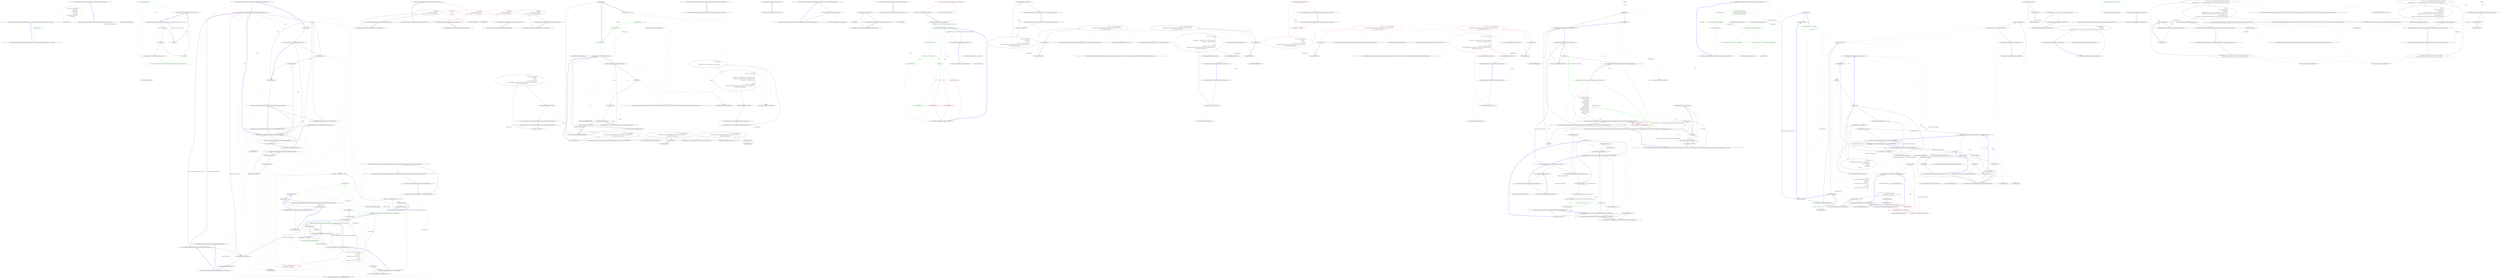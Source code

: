 digraph  {
m1_3 [cluster="CommandLine.Core.ValueSpecification.FromAttribute(CommandLine.ValueAttribute, System.Type)", file="DateHumanizeTests.cs", label="Entry CommandLine.Core.ValueSpecification.FromAttribute(CommandLine.ValueAttribute, System.Type)", span="17-17"];
m1_4 [cluster="CommandLine.Core.ValueSpecification.FromAttribute(CommandLine.ValueAttribute, System.Type)", color=green, community=0, file="DateHumanizeTests.cs", label="37: return new ValueSpecification(\r\n                attribute.Index,\r\n                attribute.Required,\r\n                attribute.Min,\r\n                attribute.Max,\r\n                attribute.DefaultValue.ToMaybe(),\r\n                conversionType);", span="19-25"];
m1_5 [cluster="CommandLine.Core.ValueSpecification.FromAttribute(CommandLine.ValueAttribute, System.Type)", file="DateHumanizeTests.cs", label="Exit CommandLine.Core.ValueSpecification.FromAttribute(CommandLine.ValueAttribute, System.Type)", span="17-17"];
m1_0 [cluster="CommandLine.Core.ValueSpecification.ValueSpecification(int, bool, int, int, CommandLine.Infrastructure.Maybe<object>, System.Type)", file="DateHumanizeTests.cs", label="Entry CommandLine.Core.ValueSpecification.ValueSpecification(int, bool, int, int, CommandLine.Infrastructure.Maybe<object>, System.Type)", span="11-11"];
m1_1 [cluster="CommandLine.Core.ValueSpecification.ValueSpecification(int, bool, int, int, CommandLine.Infrastructure.Maybe<object>, System.Type)", color=green, community=0, file="DateHumanizeTests.cs", label="37: this.index = index", span="14-14"];
m1_2 [cluster="CommandLine.Core.ValueSpecification.ValueSpecification(int, bool, int, int, CommandLine.Infrastructure.Maybe<object>, System.Type)", file="DateHumanizeTests.cs", label="Exit CommandLine.Core.ValueSpecification.ValueSpecification(int, bool, int, int, CommandLine.Infrastructure.Maybe<object>, System.Type)", span="11-11"];
m1_6 [cluster="T.ToMaybe<T>()", file="DateHumanizeTests.cs", label="Entry T.ToMaybe<T>()", span="82-82"];
m1_7 [file="DateHumanizeTests.cs", label="CommandLine.Core.ValueSpecification", span=""];
m6_9 [cluster="string.Substring(int, int)", file="FixedLengthTruncator.cs", label="Entry string.Substring(int, int)", span="0-0"];
m6_0 [cluster="Humanizer.FixedLengthTruncator.Truncate(string, int, string)", file="FixedLengthTruncator.cs", label="Entry Humanizer.FixedLengthTruncator.Truncate(string, int, string)", span="7-7"];
m6_1 [cluster="Humanizer.FixedLengthTruncator.Truncate(string, int, string)", file="FixedLengthTruncator.cs", label="value == null", span="9-9"];
m6_3 [cluster="Humanizer.FixedLengthTruncator.Truncate(string, int, string)", file="FixedLengthTruncator.cs", label="value.Length == 0", span="12-12"];
m6_4 [cluster="Humanizer.FixedLengthTruncator.Truncate(string, int, string)", file="FixedLengthTruncator.cs", label="return value;", span="13-13"];
m6_5 [cluster="Humanizer.FixedLengthTruncator.Truncate(string, int, string)", file="FixedLengthTruncator.cs", label="truncationString == null || truncationString.Length > length", span="15-15"];
m6_6 [cluster="Humanizer.FixedLengthTruncator.Truncate(string, int, string)", color=green, community=0, file="FixedLengthTruncator.cs", label="5: return value.Substring(0, length);", span="16-16"];
m6_7 [cluster="Humanizer.FixedLengthTruncator.Truncate(string, int, string)", color=green, community=0, file="FixedLengthTruncator.cs", label="5: return value.Length > length ? value.Substring(0, length - truncationString.Length) + truncationString : value;", span="18-18"];
m6_2 [cluster="Humanizer.FixedLengthTruncator.Truncate(string, int, string)", file="FixedLengthTruncator.cs", label="return null;", span="10-10"];
m6_8 [cluster="Humanizer.FixedLengthTruncator.Truncate(string, int, string)", file="FixedLengthTruncator.cs", label="Exit Humanizer.FixedLengthTruncator.Truncate(string, int, string)", span="7-7"];
m7_37 [cluster="Humanizer.Tests.DehumanizeToEnumTests.HonorsAnyAttributeWithDescriptionStringProperty()", file="FixedNumberOfCharactersTruncator.cs", label="Entry Humanizer.Tests.DehumanizeToEnumTests.HonorsAnyAttributeWithDescriptionStringProperty()", span="44-44"];
m7_31 [cluster="Unk.Equal", file="FixedNumberOfCharactersTruncator.cs", label="Entry Unk.Equal", span=""];
m7_39 [cluster="Humanizer.StringHumanizeExtensions.ApplyCase(string, Humanizer.LetterCasing)", file="FixedNumberOfCharactersTruncator.cs", label=casing, span="75-75"];
m7_38 [cluster="Humanizer.StringHumanizeExtensions.ApplyCase(string, Humanizer.LetterCasing)", file="FixedNumberOfCharactersTruncator.cs", label="Entry Humanizer.StringHumanizeExtensions.ApplyCase(string, Humanizer.LetterCasing)", span="73-73"];
m7_40 [cluster="Humanizer.StringHumanizeExtensions.ApplyCase(string, Humanizer.LetterCasing)", file="FixedNumberOfCharactersTruncator.cs", label="LetterCasing.Title", span="77-77"];
m7_41 [cluster="Humanizer.StringHumanizeExtensions.ApplyCase(string, Humanizer.LetterCasing)", file="FixedNumberOfCharactersTruncator.cs", label="return CultureInfo.CurrentCulture.TextInfo.ToTitleCase(input);", span="78-78"];
m7_43 [cluster="Humanizer.StringHumanizeExtensions.ApplyCase(string, Humanizer.LetterCasing)", file="FixedNumberOfCharactersTruncator.cs", label="return input.ToLower();", span="81-81"];
m7_42 [cluster="Humanizer.StringHumanizeExtensions.ApplyCase(string, Humanizer.LetterCasing)", file="FixedNumberOfCharactersTruncator.cs", label="LetterCasing.LowerCase", span="80-80"];
m7_44 [cluster="Humanizer.StringHumanizeExtensions.ApplyCase(string, Humanizer.LetterCasing)", file="FixedNumberOfCharactersTruncator.cs", label="LetterCasing.AllCaps", span="83-83"];
m7_19 [cluster="lambda expression", file="FixedNumberOfCharactersTruncator.cs", label="Exit lambda expression", span="18-18"];
m7_0 [cluster="lambda expression", file="FixedNumberOfCharactersTruncator.cs", label="Entry lambda expression", span="9-9"];
m7_1 [cluster="lambda expression", file="FixedNumberOfCharactersTruncator.cs", label="String.Join('' '', methodName.Split(new[] { '_', '-' }))", span="9-9"];
m7_2 [cluster="lambda expression", file="FixedNumberOfCharactersTruncator.cs", label="Exit lambda expression", span="9-9"];
m7_3 [cluster="string.Split(params char[])", file="FixedNumberOfCharactersTruncator.cs", label="Entry string.Split(params char[])", span="0-0"];
m7_4 [cluster="string.Join(string, params string[])", file="FixedNumberOfCharactersTruncator.cs", label="Entry string.Join(string, params string[])", span="0-0"];
m7_32 [cluster="Humanizer.Tests.DehumanizeToEnumTests.HonorsDescriptionAttributeSubclasses()", file="FixedNumberOfCharactersTruncator.cs", label="Entry Humanizer.Tests.DehumanizeToEnumTests.HonorsDescriptionAttributeSubclasses()", span="36-36"];
m7_54 [cluster="string.Substring(int, int)", file="FixedNumberOfCharactersTruncator.cs", label="Entry string.Substring(int, int)", span="0-0"];
m7_56 [cluster="string.Concat(string, string)", file="FixedNumberOfCharactersTruncator.cs", label="Entry string.Concat(string, string)", span="0-0"];
m7_55 [cluster="string.Substring(int)", file="FixedNumberOfCharactersTruncator.cs", label="Entry string.Substring(int)", span="0-0"];
m7_57 [cluster="System.ArgumentOutOfRangeException.ArgumentOutOfRangeException(string)", file="FixedNumberOfCharactersTruncator.cs", label="Entry System.ArgumentOutOfRangeException.ArgumentOutOfRangeException(string)", span="0-0"];
m7_53 [cluster="string.ToUpper()", file="FixedNumberOfCharactersTruncator.cs", label="Entry string.ToUpper()", span="0-0"];
m7_23 [cluster="lambda expression", file="FixedNumberOfCharactersTruncator.cs", label="Exit lambda expression", span="30-30"];
m7_24 [cluster="Humanizer.StringHumanizeExtensions.Humanize(string)", color=green, community=0, file="FixedNumberOfCharactersTruncator.cs", label="21: Entry Humanizer.StringHumanizeExtensions.Humanize(string)", span="42-42"];
m7_25 [cluster="Humanizer.StringHumanizeExtensions.Humanize(string)", file="FixedNumberOfCharactersTruncator.cs", label="input.All(Char.IsUpper)", span="45-45"];
m7_8 [cluster="Humanizer.StringHumanizeExtensions.FromPascalCase(string)", file="FixedNumberOfCharactersTruncator.cs", label="return result.Replace('' i '', '' I '');", span="34-34"];
m7_12 [cluster="string.DehumanizeTo(System.Type, Humanizer.OnNoMatch)", file="FixedNumberOfCharactersTruncator.cs", label="Entry string.DehumanizeTo(System.Type, Humanizer.OnNoMatch)", span="33-33"];
m7_27 [cluster="Humanizer.StringHumanizeExtensions.Humanize(string)", file="FixedNumberOfCharactersTruncator.cs", label="input.Contains('_') || input.Contains('-')", span="48-48"];
m7_28 [cluster="Humanizer.StringHumanizeExtensions.Humanize(string)", color=green, community=0, file="FixedNumberOfCharactersTruncator.cs", label="21: return FromUnderscoreDashSeparatedWords(input);", span="49-49"];
m7_29 [cluster="Humanizer.StringHumanizeExtensions.Humanize(string)", color=green, community=0, file="FixedNumberOfCharactersTruncator.cs", label="21: return FromPascalCase(input);", span="51-51"];
m7_30 [cluster="Humanizer.StringHumanizeExtensions.Humanize(string)", file="FixedNumberOfCharactersTruncator.cs", label="Exit Humanizer.StringHumanizeExtensions.Humanize(string)", span="42-42"];
m7_35 [cluster="Humanizer.StringHumanizeExtensions.Humanize(string, Humanizer.LetterCasing)", file="FixedNumberOfCharactersTruncator.cs", label="return ApplyCase(humanizedString, casing);", span="64-64"];
m7_34 [cluster="Humanizer.StringHumanizeExtensions.Humanize(string, Humanizer.LetterCasing)", file="FixedNumberOfCharactersTruncator.cs", label="var humanizedString = input.Humanize()", span="62-62"];
m7_33 [cluster="Humanizer.StringHumanizeExtensions.Humanize(string, Humanizer.LetterCasing)", file="FixedNumberOfCharactersTruncator.cs", label="Entry Humanizer.StringHumanizeExtensions.Humanize(string, Humanizer.LetterCasing)", span="60-60"];
m7_36 [cluster="Humanizer.StringHumanizeExtensions.Humanize(string, Humanizer.LetterCasing)", file="FixedNumberOfCharactersTruncator.cs", label="Exit Humanizer.StringHumanizeExtensions.Humanize(string, Humanizer.LetterCasing)", span="60-60"];
m7_52 [cluster="Humanizer.Tests.DehumanizeToEnumTests.AllCapitalMembersAreReturnedAsIs()", file="FixedNumberOfCharactersTruncator.cs", label="Exit Humanizer.Tests.DehumanizeToEnumTests.AllCapitalMembersAreReturnedAsIs()", span="68-68"];
m7_14 [cluster="Humanizer.Tests.DehumanizeToEnumTests.ThrowsForEnumNoMatch()", file="FixedNumberOfCharactersTruncator.cs", label="Assert.Throws<NoMatchFoundException>(() => EnumTestsResources.MemberWithDescriptionAttribute.DehumanizeTo<DummyEnum>())", span="18-18"];
m7_26 [cluster="Humanizer.StringHumanizeExtensions.Humanize(string)", file="FixedNumberOfCharactersTruncator.cs", label="return input;", span="46-46"];
m7_13 [cluster="Unk.ToUpper", file="FixedNumberOfCharactersTruncator.cs", label="Entry Unk.ToUpper", span=""];
m7_15 [cluster="Unk.Replace", color=green, community=0, file="FixedNumberOfCharactersTruncator.cs", label="12: Entry Unk.Replace", span=""];
m7_16 [cluster="lambda expression", file="FixedNumberOfCharactersTruncator.cs", label="Entry lambda expression", span="26-29"];
m7_9 [cluster="Humanizer.StringHumanizeExtensions.FromPascalCase(string)", file="FixedNumberOfCharactersTruncator.cs", label="Exit Humanizer.StringHumanizeExtensions.FromPascalCase(string)", span="22-22"];
m7_21 [cluster="lambda expression", color=green, community=0, file="FixedNumberOfCharactersTruncator.cs", label="0: EnumTestsResources.MemberWithDescriptionAttribute.DehumanizeTo(typeof(DummyEnum))", span="19-19"];
m7_17 [cluster="lambda expression", file="FixedNumberOfCharactersTruncator.cs", label="Entry lambda expression", span="18-18"];
m7_18 [cluster="lambda expression", file="FixedNumberOfCharactersTruncator.cs", label="EnumTestsResources.MemberWithDescriptionAttribute.DehumanizeTo<DummyEnum>()", span="18-18"];
m7_22 [cluster="lambda expression", color=red, community=0, file="FixedNumberOfCharactersTruncator.cs", label="12: Exit lambda expression", span="19-19"];
m7_20 [cluster="string.ToLower()", file="FixedNumberOfCharactersTruncator.cs", label="Entry string.ToLower()", span="0-0"];
m7_10 [cluster="System.Text.RegularExpressions.Regex.Split(string)", file="FixedNumberOfCharactersTruncator.cs", label="Entry System.Text.RegularExpressions.Regex.Split(string)", span="0-0"];
m7_6 [cluster="Humanizer.StringHumanizeExtensions.FromPascalCase(string)", color=red, community=0, file="FixedNumberOfCharactersTruncator.cs", label="12: var result = PascalCaseWordBoundaryRegex\r\n                .Split(name)\r\n                .Select(word =>\r\n                    word.All(Char.IsUpper) && word.Length > 1\r\n                        ? word\r\n                        : word.ToLower())\r\n                .Aggregate((res, word) => res + '' '' + word)", span="24-30"];
m7_11 [cluster="Unk.Select", file="FixedNumberOfCharactersTruncator.cs", label="Entry Unk.Select", span=""];
m7_49 [cluster="Humanizer.StringHumanizeExtensions.ApplyCase(string, Humanizer.LetterCasing)", file="FixedNumberOfCharactersTruncator.cs", label="return input.ToUpper();", span="90-90"];
m7_51 [cluster="Humanizer.StringHumanizeExtensions.ApplyCase(string, Humanizer.LetterCasing)", file="FixedNumberOfCharactersTruncator.cs", label="Exit Humanizer.StringHumanizeExtensions.ApplyCase(string, Humanizer.LetterCasing)", span="73-73"];
m7_50 [cluster="Humanizer.StringHumanizeExtensions.ApplyCase(string, Humanizer.LetterCasing)", file="FixedNumberOfCharactersTruncator.cs", label="throw new ArgumentOutOfRangeException(''casing'');", span="93-93"];
m7_58 [cluster="Humanizer.Tests.DehumanizeToEnumTests.HonorsLocalizedDisplayAttribute()", file="FixedNumberOfCharactersTruncator.cs", label="Entry Humanizer.Tests.DehumanizeToEnumTests.HonorsLocalizedDisplayAttribute()", span="82-82"];
m7_60 [cluster="Humanizer.Tests.DehumanizeToEnumTests.HonorsLocalizedDisplayAttribute()", file="FixedNumberOfCharactersTruncator.cs", label="Assert.Equal(EnumUnderTest.MemberWithLocalizedDisplayAttribute, EnumTestsResources.MemberWithLocalizedDisplayAttribute.DehumanizeTo(typeof(EnumUnderTest)))", span="85-85"];
m7_59 [cluster="Humanizer.Tests.DehumanizeToEnumTests.HonorsLocalizedDisplayAttribute()", file="FixedNumberOfCharactersTruncator.cs", label="Assert.Equal(EnumUnderTest.MemberWithLocalizedDisplayAttribute, EnumTestsResources.MemberWithLocalizedDisplayAttribute.DehumanizeTo<EnumUnderTest>())", span="84-84"];
m7_61 [cluster="Humanizer.Tests.DehumanizeToEnumTests.HonorsLocalizedDisplayAttribute()", file="FixedNumberOfCharactersTruncator.cs", label="Exit Humanizer.Tests.DehumanizeToEnumTests.HonorsLocalizedDisplayAttribute()", span="82-82"];
m7_45 [cluster="Humanizer.Tests.DehumanizeToEnumTests.IsCaseInsensitive(string, Humanizer.Tests.EnumUnderTest)", file="FixedNumberOfCharactersTruncator.cs", label="Entry Humanizer.Tests.DehumanizeToEnumTests.IsCaseInsensitive(string, Humanizer.Tests.EnumUnderTest)", span="61-61"];
m7_47 [cluster="Humanizer.Tests.DehumanizeToEnumTests.IsCaseInsensitive(string, Humanizer.Tests.EnumUnderTest)", file="FixedNumberOfCharactersTruncator.cs", label="Assert.Equal(expectedEnum, input.DehumanizeTo(typeof(EnumUnderTest)))", span="64-64"];
m7_48 [cluster="Humanizer.Tests.DehumanizeToEnumTests.IsCaseInsensitive(string, Humanizer.Tests.EnumUnderTest)", file="FixedNumberOfCharactersTruncator.cs", label="Exit Humanizer.Tests.DehumanizeToEnumTests.IsCaseInsensitive(string, Humanizer.Tests.EnumUnderTest)", span="61-61"];
m7_46 [cluster="Humanizer.Tests.DehumanizeToEnumTests.IsCaseInsensitive(string, Humanizer.Tests.EnumUnderTest)", file="FixedNumberOfCharactersTruncator.cs", label="Assert.Equal(expectedEnum, input.DehumanizeTo<EnumUnderTest>())", span="63-63"];
m7_5 [cluster="Humanizer.StringHumanizeExtensions.FromPascalCase(string)", file="FixedNumberOfCharactersTruncator.cs", label="Entry Humanizer.StringHumanizeExtensions.FromPascalCase(string)", span="22-22"];
m7_7 [cluster="Humanizer.StringHumanizeExtensions.FromPascalCase(string)", color=red, community=0, file="FixedNumberOfCharactersTruncator.cs", label="12: result = Char.ToUpper(result[0]) +\r\n                result.Substring(1, result.Length - 1)", span="32-33"];
m8_0 [cluster="Humanizer.Tests.Extensions.StringDehumanizeTests.PascalCaseSentence()", file="FixedNumberOfWordsTruncator.cs", label="Entry Humanizer.Tests.Extensions.StringDehumanizeTests.PascalCaseSentence()", span="7-7"];
m8_1 [cluster="Humanizer.Tests.Extensions.StringDehumanizeTests.PascalCaseSentence()", color=red, community=0, file="FixedNumberOfWordsTruncator.cs", label="20: Assert.Equal(\r\n                ''PascalCaseSentenceIsCamelized'',\r\n                ''Pascal case sentence is camelized''.Dehumanize())", span="9-11"];
m8_2 [cluster="Humanizer.Tests.Extensions.StringDehumanizeTests.PascalCaseSentence()", file="FixedNumberOfWordsTruncator.cs", label="Exit Humanizer.Tests.Extensions.StringDehumanizeTests.PascalCaseSentence()", span="7-7"];
m8_4 [cluster="Unk.Equal", file="FixedNumberOfWordsTruncator.cs", label="Entry Unk.Equal", span=""];
m8_3 [cluster="string.Dehumanize()", file="FixedNumberOfWordsTruncator.cs", label="Entry string.Dehumanize()", span="11-11"];
m8_8 [cluster="Humanizer.Tests.Extensions.StringDehumanizeTests.MixedCaseSentence()", file="FixedNumberOfWordsTruncator.cs", label="Entry Humanizer.Tests.Extensions.StringDehumanizeTests.MixedCaseSentence()", span="23-23"];
m8_9 [cluster="Humanizer.Tests.Extensions.StringDehumanizeTests.MixedCaseSentence()", file="FixedNumberOfWordsTruncator.cs", label="Assert.Equal(\r\n                ''MixedCaseSentenceIsCamelized'',\r\n                ''Mixed case sentence Is Camelized''.Dehumanize())", span="25-27"];
m8_10 [cluster="Humanizer.Tests.Extensions.StringDehumanizeTests.MixedCaseSentence()", file="FixedNumberOfWordsTruncator.cs", label="Exit Humanizer.Tests.Extensions.StringDehumanizeTests.MixedCaseSentence()", span="23-23"];
m8_14 [cluster="Humanizer.Tests.Extensions.StringDehumanizeTests.EmptySentence()", file="FixedNumberOfWordsTruncator.cs", label="Entry Humanizer.Tests.Extensions.StringDehumanizeTests.EmptySentence()", span="39-39"];
m8_15 [cluster="Humanizer.Tests.Extensions.StringDehumanizeTests.EmptySentence()", color=red, community=0, file="FixedNumberOfWordsTruncator.cs", label="20: Assert.Equal(\r\n                '''',\r\n                ''''.Dehumanize())", span="41-43"];
m8_16 [cluster="Humanizer.Tests.Extensions.StringDehumanizeTests.EmptySentence()", file="FixedNumberOfWordsTruncator.cs", label="Exit Humanizer.Tests.Extensions.StringDehumanizeTests.EmptySentence()", span="39-39"];
m8_5 [cluster="Humanizer.Tests.Extensions.StringDehumanizeTests.TitleCaseSentence()", file="FixedNumberOfWordsTruncator.cs", label="Entry Humanizer.Tests.Extensions.StringDehumanizeTests.TitleCaseSentence()", span="15-15"];
m8_6 [cluster="Humanizer.Tests.Extensions.StringDehumanizeTests.TitleCaseSentence()", color=red, community=0, file="FixedNumberOfWordsTruncator.cs", label="20: Assert.Equal(\r\n                ''TitleCaseSentenceIsCamelized'',\r\n                ''Title Case Sentence Is Camelized''.Dehumanize())", span="17-19"];
m8_7 [cluster="Humanizer.Tests.Extensions.StringDehumanizeTests.TitleCaseSentence()", file="FixedNumberOfWordsTruncator.cs", label="Exit Humanizer.Tests.Extensions.StringDehumanizeTests.TitleCaseSentence()", span="15-15"];
m8_11 [cluster="Humanizer.Tests.Extensions.StringDehumanizeTests.LowerCaseSentence()", file="FixedNumberOfWordsTruncator.cs", label="Entry Humanizer.Tests.Extensions.StringDehumanizeTests.LowerCaseSentence()", span="31-31"];
m8_12 [cluster="Humanizer.Tests.Extensions.StringDehumanizeTests.LowerCaseSentence()", file="FixedNumberOfWordsTruncator.cs", label="Assert.Equal(\r\n                ''LowerCaseSentenceIsCamelized'',\r\n                ''lower case sentence is camelized''.Dehumanize())", span="33-35"];
m8_13 [cluster="Humanizer.Tests.Extensions.StringDehumanizeTests.LowerCaseSentence()", file="FixedNumberOfWordsTruncator.cs", label="Exit Humanizer.Tests.Extensions.StringDehumanizeTests.LowerCaseSentence()", span="31-31"];
m9_32 [cluster="Humanizer.RomanNumeralExtensions.ToRoman(int)", file="FrenchNumberToWordsConverter.cs", label=RomanNumerals, span="89-89"];
m9_33 [cluster="Humanizer.RomanNumeralExtensions.ToRoman(int)", file="FrenchNumberToWordsConverter.cs", label="input / pair.Value > 0", span="91-91"];
m9_34 [cluster="Humanizer.RomanNumeralExtensions.ToRoman(int)", color=green, community=0, file="FrenchNumberToWordsConverter.cs", label="23: sb.Append(pair.Key)", span="93-93"];
m9_35 [cluster="Humanizer.RomanNumeralExtensions.ToRoman(int)", color=green, community=0, file="FrenchNumberToWordsConverter.cs", label="23: input -= pair.Value", span="94-94"];
m9_36 [cluster="Humanizer.RomanNumeralExtensions.ToRoman(int)", color=green, community=0, file="FrenchNumberToWordsConverter.cs", label="25: return sb.ToString();", span="98-98"];
m9_10 [cluster="System.Collections.Generic.IEnumerable<TSource>.Contains<TSource>(TSource)", file="FrenchNumberToWordsConverter.cs", label="Entry System.Collections.Generic.IEnumerable<TSource>.Contains<TSource>(TSource)", span="0-0"];
m9_19 [cluster="CommandLine.Core.Token.Name(string)", file="FrenchNumberToWordsConverter.cs", label="Entry CommandLine.Core.Token.Name(string)", span="19-19"];
m9_5 [cluster="CommandLine.Core.Sequence.Partition(System.Collections.Generic.IEnumerable<CommandLine.Core.Token>, System.Func<string, CommandLine.Infrastructure.Maybe<CommandLine.Core.TypeDescriptor>>)", file="FrenchNumberToWordsConverter.cs", label="Entry CommandLine.Core.Sequence.Partition(System.Collections.Generic.IEnumerable<CommandLine.Core.Token>, System.Func<string, CommandLine.Infrastructure.Maybe<CommandLine.Core.TypeDescriptor>>)", span="11-11"];
m9_13 [cluster="CommandLine.Infrastructure.Maybe.Just<T>(T)", file="FrenchNumberToWordsConverter.cs", label="Entry CommandLine.Infrastructure.Maybe.Just<T>(T)", span="71-71"];
m9_11 [cluster="CommandLine.Infrastructure.Maybe.Nothing<T>()", file="FrenchNumberToWordsConverter.cs", label="Entry CommandLine.Infrastructure.Maybe.Nothing<T>()", span="66-66"];
m9_38 [cluster="lambda expression", file="FrenchNumberToWordsConverter.cs", label="new[] { ''seq'' }.Contains(name)\r\n                        ? Maybe.Just(TypeDescriptor.Create(TypeDescriptorKind.Sequence, Maybe.Nothing<int>()))\r\n                        : Maybe.Nothing<TypeDescriptor>()", span="95-97"];
m9_41 [cluster="System.Text.StringBuilder.ToString()", file="FrenchNumberToWordsConverter.cs", label="Entry System.Text.StringBuilder.ToString()", span="0-0"];
m9_12 [cluster="CommandLine.Core.TypeDescriptor.Create(CommandLine.Core.TypeDescriptorKind, CommandLine.Infrastructure.Maybe<int>)", file="FrenchNumberToWordsConverter.cs", label="Entry CommandLine.Core.TypeDescriptor.Create(CommandLine.Core.TypeDescriptorKind, CommandLine.Infrastructure.Maybe<int>)", span="36-36"];
m9_40 [cluster="System.Text.StringBuilder.Append(string)", file="FrenchNumberToWordsConverter.cs", label="Entry System.Text.StringBuilder.Append(string)", span="0-0"];
m9_14 [cluster="CommandLine.Tests.Unit.Core.SequenceTests.Partition_sequence_values()", file="FrenchNumberToWordsConverter.cs", label="Entry CommandLine.Tests.Unit.Core.SequenceTests.Partition_sequence_values()", span="34-34"];
m9_15 [cluster="CommandLine.Tests.Unit.Core.SequenceTests.Partition_sequence_values()", file="FrenchNumberToWordsConverter.cs", label="var expected = new[]\r\n                {\r\n                    Token.Name(''seq''), Token.Value(''seqval0''), Token.Value(''seqval1'')\r\n                }", span="36-39"];
m9_16 [cluster="CommandLine.Tests.Unit.Core.SequenceTests.Partition_sequence_values()", file="FrenchNumberToWordsConverter.cs", label="var result = Sequence.Partition(\r\n                new[]\r\n                    {\r\n                        Token.Name(''str''), Token.Value(''strvalue''), Token.Value(''freevalue''),\r\n                        Token.Name(''seq''), Token.Value(''seqval0''), Token.Value(''seqval1''),\r\n                        Token.Name(''x''), Token.Value(''freevalue2'')\r\n                    },\r\n                name =>\r\n                    new[] { ''seq'' }.Contains(name)\r\n                        ? Maybe.Just(TypeDescriptor.Create(TypeDescriptorKind.Sequence, Maybe.Nothing<int>()))\r\n                        : Maybe.Nothing<TypeDescriptor>())", span="41-51"];
m9_17 [cluster="CommandLine.Tests.Unit.Core.SequenceTests.Partition_sequence_values()", file="FrenchNumberToWordsConverter.cs", label="expected.ShouldAllBeEquivalentTo(result)", span="53-53"];
m9_18 [cluster="CommandLine.Tests.Unit.Core.SequenceTests.Partition_sequence_values()", file="FrenchNumberToWordsConverter.cs", label="Exit CommandLine.Tests.Unit.Core.SequenceTests.Partition_sequence_values()", span="34-34"];
m9_39 [cluster="lambda expression", file="FrenchNumberToWordsConverter.cs", label="Exit lambda expression", span="94-97"];
m9_0 [cluster="CommandLine.Tests.Unit.Core.SequenceTests.Partition_sequence_values_from_empty_token_sequence()", file="FrenchNumberToWordsConverter.cs", label="Entry CommandLine.Tests.Unit.Core.SequenceTests.Partition_sequence_values_from_empty_token_sequence()", span="19-19"];
m9_1 [cluster="CommandLine.Tests.Unit.Core.SequenceTests.Partition_sequence_values_from_empty_token_sequence()", file="FrenchNumberToWordsConverter.cs", label="var expected = new Token[] { }", span="21-21"];
m9_2 [cluster="CommandLine.Tests.Unit.Core.SequenceTests.Partition_sequence_values_from_empty_token_sequence()", file="FrenchNumberToWordsConverter.cs", label="var result = Sequence.Partition(\r\n                new Token[] { },\r\n                name =>\r\n                    new[] { ''seq'' }.Contains(name)\r\n                        ? Maybe.Just(TypeDescriptor.Create(TypeDescriptorKind.Sequence, Maybe.Nothing<int>()))\r\n                        : Maybe.Nothing<TypeDescriptor>())", span="23-28"];
m9_3 [cluster="CommandLine.Tests.Unit.Core.SequenceTests.Partition_sequence_values_from_empty_token_sequence()", file="FrenchNumberToWordsConverter.cs", label="expected.ShouldAllBeEquivalentTo(result)", span="30-30"];
m9_4 [cluster="CommandLine.Tests.Unit.Core.SequenceTests.Partition_sequence_values_from_empty_token_sequence()", file="FrenchNumberToWordsConverter.cs", label="Exit CommandLine.Tests.Unit.Core.SequenceTests.Partition_sequence_values_from_empty_token_sequence()", span="19-19"];
m9_24 [cluster="CommandLine.Tests.Unit.Core.SequenceTests.Partition_sequence_values_from_two_sequneces()", file="FrenchNumberToWordsConverter.cs", label="Entry CommandLine.Tests.Unit.Core.SequenceTests.Partition_sequence_values_from_two_sequneces()", span="57-57"];
m9_25 [cluster="Humanizer.RomanNumeralExtensions.ToRoman(int)", file="FrenchNumberToWordsConverter.cs", label="Entry Humanizer.RomanNumeralExtensions.ToRoman(int)", span="78-78"];
m9_26 [cluster="Humanizer.RomanNumeralExtensions.ToRoman(int)", file="FrenchNumberToWordsConverter.cs", label="int minValue = 1", span="80-80"];
m9_27 [cluster="Humanizer.RomanNumeralExtensions.ToRoman(int)", file="FrenchNumberToWordsConverter.cs", label="int maxValue = 3999", span="81-81"];
m9_28 [cluster="Humanizer.RomanNumeralExtensions.ToRoman(int)", file="FrenchNumberToWordsConverter.cs", label="int maxRomanNumeralLength = 15", span="82-82"];
m9_37 [cluster="Humanizer.RomanNumeralExtensions.ToRoman(int)", file="FrenchNumberToWordsConverter.cs", label="Exit Humanizer.RomanNumeralExtensions.ToRoman(int)", span="78-78"];
m9_7 [cluster="lambda expression", file="FrenchNumberToWordsConverter.cs", label="Entry lambda expression", span="25-28"];
m9_8 [cluster="lambda expression", file="FrenchNumberToWordsConverter.cs", label="new[] { ''seq'' }.Contains(name)\r\n                        ? Maybe.Just(TypeDescriptor.Create(TypeDescriptorKind.Sequence, Maybe.Nothing<int>()))\r\n                        : Maybe.Nothing<TypeDescriptor>()", span="26-28"];
m9_9 [cluster="lambda expression", file="FrenchNumberToWordsConverter.cs", label="Exit lambda expression", span="25-28"];
m9_21 [cluster="lambda expression", file="FrenchNumberToWordsConverter.cs", label="Entry lambda expression", span="48-51"];
m9_22 [cluster="lambda expression", file="FrenchNumberToWordsConverter.cs", label="new[] { ''seq'' }.Contains(name)\r\n                        ? Maybe.Just(TypeDescriptor.Create(TypeDescriptorKind.Sequence, Maybe.Nothing<int>()))\r\n                        : Maybe.Nothing<TypeDescriptor>()", span="49-51"];
m9_23 [cluster="lambda expression", file="FrenchNumberToWordsConverter.cs", label="Exit lambda expression", span="48-51"];
m9_29 [cluster="Humanizer.RomanNumeralExtensions.ToRoman(int)", file="FrenchNumberToWordsConverter.cs", label="(input < minValue) || (input > maxValue)", span="84-84"];
m9_30 [cluster="Humanizer.RomanNumeralExtensions.ToRoman(int)", file="FrenchNumberToWordsConverter.cs", label="throw new ArgumentOutOfRangeException();", span="85-85"];
m9_31 [cluster="Humanizer.RomanNumeralExtensions.ToRoman(int)", file="FrenchNumberToWordsConverter.cs", label="var sb = new StringBuilder(maxRomanNumeralLength)", span="87-87"];
m9_20 [cluster="CommandLine.Core.Token.Value(string)", file="FrenchNumberToWordsConverter.cs", label="Entry CommandLine.Core.Token.Value(string)", span="24-24"];
m9_6 [cluster="Unk.ShouldAllBeEquivalentTo", file="FrenchNumberToWordsConverter.cs", label="Entry Unk.ShouldAllBeEquivalentTo", span=""];
m10_0 [cluster="Humanizer.DateTimeHumanizeStrategy.IDateTimeHumanizeStrategy.Humanize(System.DateTime, System.DateTime)", file="IDateTimeHumanizeStrategy.cs", label="Entry Humanizer.DateTimeHumanizeStrategy.IDateTimeHumanizeStrategy.Humanize(System.DateTime, System.DateTime)", span="6-6"];
m10_1 [cluster="Humanizer.DateTimeHumanizeStrategy.IDateTimeHumanizeStrategy.Humanize(System.DateTime, System.DateTime)", file="IDateTimeHumanizeStrategy.cs", label="Exit Humanizer.DateTimeHumanizeStrategy.IDateTimeHumanizeStrategy.Humanize(System.DateTime, System.DateTime)", span="6-6"];
m11_0 [cluster="Humanizer.ITruncator.Truncate(string, int, string)", file="ITruncator.cs", label="Entry Humanizer.ITruncator.Truncate(string, int, string)", span="14-14"];
m11_1 [cluster="Humanizer.ITruncator.Truncate(string, int, string)", file="ITruncator.cs", label="Exit Humanizer.ITruncator.Truncate(string, int, string)", span="14-14"];
m12_7 [cluster="Humanizer.Tests.Localisation.es.NumberToWordsTests.ToOrdinalWords(int, string, Humanizer.GrammaticalGender)", file="NumberToWordsTests.cs", label="Entry Humanizer.Tests.Localisation.es.NumberToWordsTests.ToOrdinalWords(int, string, Humanizer.GrammaticalGender)", span="56-56"];
m12_8 [cluster="Humanizer.Tests.Localisation.es.NumberToWordsTests.ToOrdinalWords(int, string, Humanizer.GrammaticalGender)", file="NumberToWordsTests.cs", label="Assert.Equal(words, number.ToOrdinalWords(gender))", span="58-58"];
m12_9 [cluster="Humanizer.Tests.Localisation.es.NumberToWordsTests.ToOrdinalWords(int, string, Humanizer.GrammaticalGender)", file="NumberToWordsTests.cs", label="Exit Humanizer.Tests.Localisation.es.NumberToWordsTests.ToOrdinalWords(int, string, Humanizer.GrammaticalGender)", span="56-56"];
m12_2 [cluster="Humanizer.Tests.Localisation.es.NumberToWordsTests.ToWords(int, string)", file="NumberToWordsTests.cs", label="Entry Humanizer.Tests.Localisation.es.NumberToWordsTests.ToWords(int, string)", span="45-45"];
m12_3 [cluster="Humanizer.Tests.Localisation.es.NumberToWordsTests.ToWords(int, string)", file="NumberToWordsTests.cs", label="Assert.Equal(expected, number.ToWords())", span="47-47"];
m12_4 [cluster="Humanizer.Tests.Localisation.es.NumberToWordsTests.ToWords(int, string)", file="NumberToWordsTests.cs", label="Exit Humanizer.Tests.Localisation.es.NumberToWordsTests.ToWords(int, string)", span="45-45"];
m12_0 [cluster="Humanizer.Tests.Localisation.es.NumberToWordsTests.NumberToWordsTests()", file="NumberToWordsTests.cs", label="Entry Humanizer.Tests.Localisation.es.NumberToWordsTests.NumberToWordsTests()", span="7-7"];
m12_1 [cluster="Humanizer.Tests.Localisation.es.NumberToWordsTests.NumberToWordsTests()", file="NumberToWordsTests.cs", label="Exit Humanizer.Tests.Localisation.es.NumberToWordsTests.NumberToWordsTests()", span="7-7"];
m12_6 [cluster="Unk.Equal", file="NumberToWordsTests.cs", label="Entry Unk.Equal", span=""];
m12_5 [cluster="int.ToWords()", file="NumberToWordsTests.cs", label="Entry int.ToWords()", span="32-32"];
m12_10 [cluster="int.ToOrdinalWords(Humanizer.GrammaticalGender)", file="NumberToWordsTests.cs", label="Entry int.ToOrdinalWords(Humanizer.GrammaticalGender)", span="79-79"];
m13_8 [cluster="int.ToString(System.IFormatProvider)", file="OrdinalizeExtensions.cs", label="Entry int.ToString(System.IFormatProvider)", span="0-0"];
m13_5 [cluster="Humanizer.OrdinalizeExtensions.Ordinalize(int)", file="OrdinalizeExtensions.cs", label="Entry Humanizer.OrdinalizeExtensions.Ordinalize(int)", span="25-25"];
m13_6 [cluster="Humanizer.OrdinalizeExtensions.Ordinalize(int)", color=red, community=0, file="OrdinalizeExtensions.cs", label="7: return Ordinalize(number, number.ToString(CultureInfo.InvariantCulture));", span="27-27"];
m13_7 [cluster="Humanizer.OrdinalizeExtensions.Ordinalize(int)", file="OrdinalizeExtensions.cs", label="Exit Humanizer.OrdinalizeExtensions.Ordinalize(int)", span="25-25"];
m13_4 [cluster="Humanizer.OrdinalizeExtensions.Ordinalize(int, string)", file="OrdinalizeExtensions.cs", label="Entry Humanizer.OrdinalizeExtensions.Ordinalize(int, string)", span="30-30"];
m13_9 [cluster="Humanizer.OrdinalizeExtensions.Ordinalize(int, string)", color=green, community=0, file="OrdinalizeExtensions.cs", label="24: int nMod100 = number % 100", span="32-32"];
m13_11 [cluster="Humanizer.OrdinalizeExtensions.Ordinalize(int, string)", color=green, community=0, file="OrdinalizeExtensions.cs", label="7: return numberString + ''th'';", span="36-36"];
m13_12 [cluster="Humanizer.OrdinalizeExtensions.Ordinalize(int, string)", color=green, community=0, file="OrdinalizeExtensions.cs", label="20: number % 10", span="39-39"];
m13_14 [cluster="Humanizer.OrdinalizeExtensions.Ordinalize(int, string)", color=green, community=0, file="OrdinalizeExtensions.cs", label="7: return numberString + ''st'';", span="42-42"];
m13_16 [cluster="Humanizer.OrdinalizeExtensions.Ordinalize(int, string)", color=red, community=0, file="OrdinalizeExtensions.cs", label="7: return numberString + ''nd'';", span="44-44"];
m13_18 [cluster="Humanizer.OrdinalizeExtensions.Ordinalize(int, string)", color=red, community=0, file="OrdinalizeExtensions.cs", label="7: return numberString + ''rd'';", span="46-46"];
m13_19 [cluster="Humanizer.OrdinalizeExtensions.Ordinalize(int, string)", color=red, community=0, file="OrdinalizeExtensions.cs", label="7: return numberString + ''th'';", span="48-48"];
m13_10 [cluster="Humanizer.OrdinalizeExtensions.Ordinalize(int, string)", color=green, community=0, file="OrdinalizeExtensions.cs", label="24: nMod100 >= 11 && nMod100 <= 13", span="34-34"];
m13_13 [cluster="Humanizer.OrdinalizeExtensions.Ordinalize(int, string)", color=green, community=0, file="OrdinalizeExtensions.cs", label="24: 1", span="41-41"];
m13_15 [cluster="Humanizer.OrdinalizeExtensions.Ordinalize(int, string)", color=red, community=0, file="OrdinalizeExtensions.cs", label="24: 2", span="43-43"];
m13_17 [cluster="Humanizer.OrdinalizeExtensions.Ordinalize(int, string)", color=red, community=0, file="OrdinalizeExtensions.cs", label="24: 3", span="45-45"];
m13_20 [cluster="Humanizer.OrdinalizeExtensions.Ordinalize(int, string)", file="OrdinalizeExtensions.cs", label="Exit Humanizer.OrdinalizeExtensions.Ordinalize(int, string)", span="30-30"];
m13_0 [cluster="Humanizer.OrdinalizeExtensions.Ordinalize(string)", file="OrdinalizeExtensions.cs", label="Entry Humanizer.OrdinalizeExtensions.Ordinalize(string)", span="15-15"];
m13_1 [cluster="Humanizer.OrdinalizeExtensions.Ordinalize(string)", color=green, community=0, file="OrdinalizeExtensions.cs", label="7: return Ordinalize(int.Parse(numberString), numberString);", span="17-17"];
m13_2 [cluster="Humanizer.OrdinalizeExtensions.Ordinalize(string)", file="OrdinalizeExtensions.cs", label="Exit Humanizer.OrdinalizeExtensions.Ordinalize(string)", span="15-15"];
m13_3 [cluster="int.Parse(string)", file="OrdinalizeExtensions.cs", label="Entry int.Parse(string)", span="0-0"];
m14_10 [cluster="System.Collections.Generic.IEnumerable<TSource>.Contains<TSource>(TSource)", file="OrdinalizeTests.cs", label="Entry System.Collections.Generic.IEnumerable<TSource>.Contains<TSource>(TSource)", span="0-0"];
m14_19 [cluster="CommandLine.Core.Token.Name(string)", file="OrdinalizeTests.cs", label="Entry CommandLine.Core.Token.Name(string)", span="19-19"];
m14_13 [cluster="CommandLine.Infrastructure.Maybe.Just<T>(T)", file="OrdinalizeTests.cs", label="Entry CommandLine.Infrastructure.Maybe.Just<T>(T)", span="71-71"];
m14_11 [cluster="CommandLine.Infrastructure.Maybe.Nothing<T>()", file="OrdinalizeTests.cs", label="Entry CommandLine.Infrastructure.Maybe.Nothing<T>()", span="66-66"];
m14_14 [cluster="CommandLine.Tests.Unit.Core.SwitchTests.Partition_switch_values()", file="OrdinalizeTests.cs", label="Entry CommandLine.Tests.Unit.Core.SwitchTests.Partition_switch_values()", span="34-34"];
m14_15 [cluster="CommandLine.Tests.Unit.Core.SwitchTests.Partition_switch_values()", file="OrdinalizeTests.cs", label="var expected = new [] { Token.Name(''x'') }", span="36-36"];
m14_16 [cluster="CommandLine.Tests.Unit.Core.SwitchTests.Partition_switch_values()", file="OrdinalizeTests.cs", label="var result = Switch.Partition(\r\n                new []\r\n                    {\r\n                        Token.Name(''str''), Token.Value(''strvalue''), Token.Value(''freevalue''),\r\n                        Token.Name(''x''), Token.Value(''freevalue2'')\r\n                    },\r\n                name =>\r\n                    new[] { ''x'', ''switch'' }.Contains(name)\r\n                        ? Maybe.Just(TypeDescriptor.Create(TypeDescriptorKind.Boolean, Maybe.Nothing<int>()))\r\n                        : Maybe.Nothing<TypeDescriptor>())", span="38-47"];
m14_17 [cluster="CommandLine.Tests.Unit.Core.SwitchTests.Partition_switch_values()", file="OrdinalizeTests.cs", label="expected.ShouldAllBeEquivalentTo(result)", span="49-49"];
m14_18 [cluster="CommandLine.Tests.Unit.Core.SwitchTests.Partition_switch_values()", file="OrdinalizeTests.cs", label="Exit CommandLine.Tests.Unit.Core.SwitchTests.Partition_switch_values()", span="34-34"];
m14_12 [cluster="CommandLine.Core.TypeDescriptor.Create(CommandLine.Core.TypeDescriptorKind, CommandLine.Infrastructure.Maybe<int>)", file="OrdinalizeTests.cs", label="Entry CommandLine.Core.TypeDescriptor.Create(CommandLine.Core.TypeDescriptorKind, CommandLine.Infrastructure.Maybe<int>)", span="36-36"];
m14_5 [cluster="CommandLine.Core.Switch.Partition(System.Collections.Generic.IEnumerable<CommandLine.Core.Token>, System.Func<string, CommandLine.Infrastructure.Maybe<CommandLine.Core.TypeDescriptor>>)", file="OrdinalizeTests.cs", label="Entry CommandLine.Core.Switch.Partition(System.Collections.Generic.IEnumerable<CommandLine.Core.Token>, System.Func<string, CommandLine.Infrastructure.Maybe<CommandLine.Core.TypeDescriptor>>)", span="11-11"];
m14_0 [cluster="CommandLine.Tests.Unit.Core.SwitchTests.Partition_switch_values_from_empty_token_sequence()", file="OrdinalizeTests.cs", label="Entry CommandLine.Tests.Unit.Core.SwitchTests.Partition_switch_values_from_empty_token_sequence()", span="19-19"];
m14_1 [cluster="CommandLine.Tests.Unit.Core.SwitchTests.Partition_switch_values_from_empty_token_sequence()", file="OrdinalizeTests.cs", label="var expected = new Token[] { }", span="21-21"];
m14_2 [cluster="CommandLine.Tests.Unit.Core.SwitchTests.Partition_switch_values_from_empty_token_sequence()", file="OrdinalizeTests.cs", label="var result = Switch.Partition(\r\n                new Token[] { },\r\n                name =>\r\n                    new[] { ''x'', ''switch'' }.Contains(name)\r\n                        ? Maybe.Just(TypeDescriptor.Create(TypeDescriptorKind.Boolean, Maybe.Nothing<int>()))\r\n                        : Maybe.Nothing<TypeDescriptor>())", span="23-28"];
m14_3 [cluster="CommandLine.Tests.Unit.Core.SwitchTests.Partition_switch_values_from_empty_token_sequence()", file="OrdinalizeTests.cs", label="expected.ShouldAllBeEquivalentTo(result)", span="30-30"];
m14_4 [cluster="CommandLine.Tests.Unit.Core.SwitchTests.Partition_switch_values_from_empty_token_sequence()", file="OrdinalizeTests.cs", label="Exit CommandLine.Tests.Unit.Core.SwitchTests.Partition_switch_values_from_empty_token_sequence()", span="19-19"];
m14_21 [cluster="lambda expression", file="OrdinalizeTests.cs", label="Entry lambda expression", span="44-47"];
m14_7 [cluster="lambda expression", file="OrdinalizeTests.cs", label="Entry lambda expression", span="25-28"];
m14_8 [cluster="lambda expression", file="OrdinalizeTests.cs", label="new[] { ''x'', ''switch'' }.Contains(name)\r\n                        ? Maybe.Just(TypeDescriptor.Create(TypeDescriptorKind.Boolean, Maybe.Nothing<int>()))\r\n                        : Maybe.Nothing<TypeDescriptor>()", span="26-28"];
m14_9 [cluster="lambda expression", file="OrdinalizeTests.cs", label="Exit lambda expression", span="25-28"];
m14_22 [cluster="lambda expression", file="OrdinalizeTests.cs", label="new[] { ''x'', ''switch'' }.Contains(name)\r\n                        ? Maybe.Just(TypeDescriptor.Create(TypeDescriptorKind.Boolean, Maybe.Nothing<int>()))\r\n                        : Maybe.Nothing<TypeDescriptor>()", span="45-47"];
m14_23 [cluster="lambda expression", file="OrdinalizeTests.cs", label="Exit lambda expression", span="44-47"];
m14_20 [cluster="CommandLine.Core.Token.Value(string)", file="OrdinalizeTests.cs", label="Entry CommandLine.Core.Token.Value(string)", span="24-24"];
m14_6 [cluster="Unk.ShouldAllBeEquivalentTo", file="OrdinalizeTests.cs", label="Entry Unk.ShouldAllBeEquivalentTo", span=""];
m15_10 [cluster="System.Collections.Generic.IEnumerable<TSource>.Contains<TSource>(TSource)", file="PolishNumberToWordsConverter.cs", label="Entry System.Collections.Generic.IEnumerable<TSource>.Contains<TSource>(TSource)", span="0-0"];
m15_19 [cluster="CommandLine.Core.Token.Name(string)", file="PolishNumberToWordsConverter.cs", label="Entry CommandLine.Core.Token.Name(string)", span="19-19"];
m15_13 [cluster="CommandLine.Infrastructure.Maybe.Just<T>(T)", file="PolishNumberToWordsConverter.cs", label="Entry CommandLine.Infrastructure.Maybe.Just<T>(T)", span="71-71"];
m15_11 [cluster="CommandLine.Infrastructure.Maybe.Nothing<T>()", file="PolishNumberToWordsConverter.cs", label="Entry CommandLine.Infrastructure.Maybe.Nothing<T>()", span="66-66"];
m15_14 [cluster="CommandLine.Tests.Unit.Core.SwitchTests.Partition_switch_values()", file="PolishNumberToWordsConverter.cs", label="Entry CommandLine.Tests.Unit.Core.SwitchTests.Partition_switch_values()", span="34-34"];
m15_15 [cluster="CommandLine.Tests.Unit.Core.SwitchTests.Partition_switch_values()", file="PolishNumberToWordsConverter.cs", label="var expected = new [] { Token.Name(''x'') }", span="36-36"];
m15_16 [cluster="CommandLine.Tests.Unit.Core.SwitchTests.Partition_switch_values()", color=red, community=0, file="PolishNumberToWordsConverter.cs", label="34: var result = Switch.Partition(\r\n                new []\r\n                    {\r\n                        Token.Name(''str''), Token.Value(''strvalue''), Token.Value(''freevalue''),\r\n                        Token.Name(''x''), Token.Value(''freevalue2'')\r\n                    },\r\n                name =>\r\n                    new[] { ''x'', ''switch'' }.Contains(name)\r\n                        ? Maybe.Just(TypeDescriptor.Create(TypeDescriptorKind.Boolean, Maybe.Nothing<int>()))\r\n                        : Maybe.Nothing<TypeDescriptor>())", span="38-47"];
m15_17 [cluster="CommandLine.Tests.Unit.Core.SwitchTests.Partition_switch_values()", file="PolishNumberToWordsConverter.cs", label="expected.ShouldAllBeEquivalentTo(result)", span="49-49"];
m15_18 [cluster="CommandLine.Tests.Unit.Core.SwitchTests.Partition_switch_values()", file="PolishNumberToWordsConverter.cs", label="Exit CommandLine.Tests.Unit.Core.SwitchTests.Partition_switch_values()", span="34-34"];
m15_12 [cluster="CommandLine.Core.TypeDescriptor.Create(CommandLine.Core.TypeDescriptorKind, CommandLine.Infrastructure.Maybe<int>)", file="PolishNumberToWordsConverter.cs", label="Entry CommandLine.Core.TypeDescriptor.Create(CommandLine.Core.TypeDescriptorKind, CommandLine.Infrastructure.Maybe<int>)", span="36-36"];
m15_5 [cluster="CommandLine.Core.Switch.Partition(System.Collections.Generic.IEnumerable<CommandLine.Core.Token>, System.Func<string, CommandLine.Infrastructure.Maybe<CommandLine.Core.TypeDescriptor>>)", file="PolishNumberToWordsConverter.cs", label="Entry CommandLine.Core.Switch.Partition(System.Collections.Generic.IEnumerable<CommandLine.Core.Token>, System.Func<string, CommandLine.Infrastructure.Maybe<CommandLine.Core.TypeDescriptor>>)", span="11-11"];
m15_0 [cluster="CommandLine.Tests.Unit.Core.SwitchTests.Partition_switch_values_from_empty_token_sequence()", file="PolishNumberToWordsConverter.cs", label="Entry CommandLine.Tests.Unit.Core.SwitchTests.Partition_switch_values_from_empty_token_sequence()", span="19-19"];
m15_1 [cluster="CommandLine.Tests.Unit.Core.SwitchTests.Partition_switch_values_from_empty_token_sequence()", color=red, community=0, file="PolishNumberToWordsConverter.cs", label="31: var expected = new Token[] { }", span="21-21"];
m15_2 [cluster="CommandLine.Tests.Unit.Core.SwitchTests.Partition_switch_values_from_empty_token_sequence()", color=red, community=0, file="PolishNumberToWordsConverter.cs", label="31: var result = Switch.Partition(\r\n                new Token[] { },\r\n                name =>\r\n                    new[] { ''x'', ''switch'' }.Contains(name)\r\n                        ? Maybe.Just(TypeDescriptor.Create(TypeDescriptorKind.Boolean, Maybe.Nothing<int>()))\r\n                        : Maybe.Nothing<TypeDescriptor>())", span="23-28"];
m15_3 [cluster="CommandLine.Tests.Unit.Core.SwitchTests.Partition_switch_values_from_empty_token_sequence()", color=red, community=0, file="PolishNumberToWordsConverter.cs", label="32: expected.ShouldAllBeEquivalentTo(result)", span="30-30"];
m15_4 [cluster="CommandLine.Tests.Unit.Core.SwitchTests.Partition_switch_values_from_empty_token_sequence()", file="PolishNumberToWordsConverter.cs", label="Exit CommandLine.Tests.Unit.Core.SwitchTests.Partition_switch_values_from_empty_token_sequence()", span="19-19"];
m15_21 [cluster="lambda expression", file="PolishNumberToWordsConverter.cs", label="Entry lambda expression", span="44-47"];
m15_7 [cluster="lambda expression", file="PolishNumberToWordsConverter.cs", label="Entry lambda expression", span="25-28"];
m15_8 [cluster="lambda expression", color=red, community=0, file="PolishNumberToWordsConverter.cs", label="36: new[] { ''x'', ''switch'' }.Contains(name)\r\n                        ? Maybe.Just(TypeDescriptor.Create(TypeDescriptorKind.Boolean, Maybe.Nothing<int>()))\r\n                        : Maybe.Nothing<TypeDescriptor>()", span="26-28"];
m15_9 [cluster="lambda expression", file="PolishNumberToWordsConverter.cs", label="Exit lambda expression", span="25-28"];
m15_22 [cluster="lambda expression", color=red, community=0, file="PolishNumberToWordsConverter.cs", label="36: new[] { ''x'', ''switch'' }.Contains(name)\r\n                        ? Maybe.Just(TypeDescriptor.Create(TypeDescriptorKind.Boolean, Maybe.Nothing<int>()))\r\n                        : Maybe.Nothing<TypeDescriptor>()", span="45-47"];
m15_23 [cluster="lambda expression", file="PolishNumberToWordsConverter.cs", label="Exit lambda expression", span="44-47"];
m15_20 [cluster="CommandLine.Core.Token.Value(string)", file="PolishNumberToWordsConverter.cs", label="Entry CommandLine.Core.Token.Value(string)", span="24-24"];
m15_6 [cluster="Unk.ShouldAllBeEquivalentTo", file="PolishNumberToWordsConverter.cs", label="Entry Unk.ShouldAllBeEquivalentTo", span=""];
m17_19 [cluster="lambda expression", file="RomanNumeralExtensions.cs", label="guard.Item1(spec)", span="42-42"];
m17_45 [cluster="CommandLine.Core.Specification.IsOption()", file="RomanNumeralExtensions.cs", label="Entry CommandLine.Core.Specification.IsOption()", span="11-11"];
m17_21 [cluster="System.Func<T, TResult>.Invoke(T)", file="RomanNumeralExtensions.cs", label="Entry System.Func<T, TResult>.Invoke(T)", span="0-0"];
m17_0 [cluster="Humanizer.RomanNumeralExtensions.FromRoman(string)", file="RomanNumeralExtensions.cs", label="Entry Humanizer.RomanNumeralExtensions.FromRoman(string)", span="38-38"];
m17_1 [cluster="Humanizer.RomanNumeralExtensions.FromRoman(string)", file="RomanNumeralExtensions.cs", label="input == null", span="40-40"];
m17_2 [cluster="Humanizer.RomanNumeralExtensions.FromRoman(string)", file="RomanNumeralExtensions.cs", label="throw new ArgumentNullException(''input'');", span="41-41"];
m17_16 [cluster="Humanizer.RomanNumeralExtensions.FromRoman(string)", file="RomanNumeralExtensions.cs", label="total += digit", span="67-67"];
m17_34 [cluster="Humanizer.RomanNumeralExtensions.ToRoman(int)", file="RomanNumeralExtensions.cs", label="sb.Append(pair.Key)", span="93-93"];
m17_40 [cluster="CommandLine.Core.SpecificationExtensions.IsMaxNotSpecified(CommandLine.Core.Specification)", file="RomanNumeralExtensions.cs", label="return specification.Max == -1;", span="77-77"];
m17_42 [cluster="Humanizer.RomanNumeralExtensions.IsInvalidRomanNumeral(string)", file="RomanNumeralExtensions.cs", label="return !ValidRomanNumeral.IsMatch(input);", span="103-103"];
m17_43 [cluster="Humanizer.RomanNumeralExtensions.IsInvalidRomanNumeral(string)", file="RomanNumeralExtensions.cs", label="Exit Humanizer.RomanNumeralExtensions.IsInvalidRomanNumeral(string)", span="101-101"];
m17_44 [cluster="System.Text.RegularExpressions.Regex.IsMatch(string)", file="RomanNumeralExtensions.cs", label="Entry System.Text.RegularExpressions.Regex.IsMatch(string)", span="0-0"];
m17_9 [cluster="Humanizer.RomanNumeralExtensions.FromRoman(string)", file="RomanNumeralExtensions.cs", label="i > 0", span="52-52"];
m17_35 [cluster="Humanizer.RomanNumeralExtensions.ToRoman(int)", file="RomanNumeralExtensions.cs", label="input -= pair.Value", span="94-94"];
m17_41 [cluster="CommandLine.Core.SpecificationExtensions.IsMaxNotSpecified(CommandLine.Core.Specification)", file="RomanNumeralExtensions.cs", label="Exit CommandLine.Core.SpecificationExtensions.IsMaxNotSpecified(CommandLine.Core.Specification)", span="75-75"];
m17_39 [cluster="CommandLine.Core.SpecificationExtensions.IsMaxNotSpecified(CommandLine.Core.Specification)", file="RomanNumeralExtensions.cs", label="Entry CommandLine.Core.SpecificationExtensions.IsMaxNotSpecified(CommandLine.Core.Specification)", span="75-75"];
m17_20 [cluster="lambda expression", file="RomanNumeralExtensions.cs", label="Exit lambda expression", span="42-42"];
m17_17 [cluster="Humanizer.RomanNumeralExtensions.FromRoman(string)", file="RomanNumeralExtensions.cs", label="return total;", span="70-70"];
m17_24 [cluster="CommandLine.Core.SpecificationExtensions.GetMaxValueCount(CommandLine.Core.Specification)", file="RomanNumeralExtensions.cs", label="TypeDescriptorKind.Scalar", span="55-55"];
m17_25 [cluster="CommandLine.Core.SpecificationExtensions.GetMaxValueCount(CommandLine.Core.Specification)", file="RomanNumeralExtensions.cs", label="return  Maybe.Just(1);", span="56-56"];
m17_29 [cluster="CommandLine.Core.SpecificationExtensions.GetMaxValueCount(CommandLine.Core.Specification)", color=green, community=0, file="RomanNumeralExtensions.cs", label="13: min >= 0 && max >= 0", span="60-60"];
m17_26 [cluster="CommandLine.Core.SpecificationExtensions.GetMaxValueCount(CommandLine.Core.Specification)", file="RomanNumeralExtensions.cs", label="TypeDescriptorKind.Sequence", span="57-57"];
m17_27 [cluster="CommandLine.Core.SpecificationExtensions.GetMaxValueCount(CommandLine.Core.Specification)", file="RomanNumeralExtensions.cs", label="var min = specification.Min", span="58-58"];
m17_28 [cluster="CommandLine.Core.SpecificationExtensions.GetMaxValueCount(CommandLine.Core.Specification)", file="RomanNumeralExtensions.cs", label="var max = specification.Max", span="59-59"];
m17_30 [cluster="CommandLine.Core.SpecificationExtensions.GetMaxValueCount(CommandLine.Core.Specification)", file="RomanNumeralExtensions.cs", label="return Maybe.Just(max);", span="62-62"];
m17_31 [cluster="CommandLine.Core.SpecificationExtensions.GetMaxValueCount(CommandLine.Core.Specification)", file="RomanNumeralExtensions.cs", label="return Maybe.Nothing<int>();", span="67-67"];
m17_33 [cluster="System.Type.ToDescriptorKind()", file="RomanNumeralExtensions.cs", label="Entry System.Type.ToDescriptorKind()", span="22-22"];
m17_32 [cluster="CommandLine.Core.SpecificationExtensions.GetMaxValueCount(CommandLine.Core.Specification)", file="RomanNumeralExtensions.cs", label="Exit CommandLine.Core.SpecificationExtensions.GetMaxValueCount(CommandLine.Core.Specification)", span="51-51"];
m17_36 [cluster="CommandLine.Core.SpecificationExtensions.IsMinNotSpecified(CommandLine.Core.Specification)", file="RomanNumeralExtensions.cs", label="Entry CommandLine.Core.SpecificationExtensions.IsMinNotSpecified(CommandLine.Core.Specification)", span="70-70"];
m17_37 [cluster="CommandLine.Core.SpecificationExtensions.IsMinNotSpecified(CommandLine.Core.Specification)", file="RomanNumeralExtensions.cs", label="return specification.Min == -1;", span="72-72"];
m17_38 [cluster="CommandLine.Core.SpecificationExtensions.IsMinNotSpecified(CommandLine.Core.Specification)", file="RomanNumeralExtensions.cs", label="Exit CommandLine.Core.SpecificationExtensions.IsMinNotSpecified(CommandLine.Core.Specification)", span="70-70"];
m17_22 [cluster="Humanizer.RomanNumeralExtensions.IsInvalidRomanNumeral(string)", file="RomanNumeralExtensions.cs", label="Entry Humanizer.RomanNumeralExtensions.IsInvalidRomanNumeral(string)", span="101-101"];
m17_23 [cluster="System.ArgumentException.ArgumentException(string, string)", file="RomanNumeralExtensions.cs", label="Entry System.ArgumentException.ArgumentException(string, string)", span="0-0"];
m17_18 [cluster="Humanizer.RomanNumeralExtensions.FromRoman(string)", file="RomanNumeralExtensions.cs", label="Exit Humanizer.RomanNumeralExtensions.FromRoman(string)", span="38-38"];
m17_5 [cluster="CommandLine.Core.SpecificationExtensions.IsValue(CommandLine.Core.Specification)", color=green, community=0, file="RomanNumeralExtensions.cs", label="1: Exit CommandLine.Core.SpecificationExtensions.IsValue(CommandLine.Core.Specification)", span="16-16"];
m17_3 [cluster="CommandLine.Core.SpecificationExtensions.IsValue(CommandLine.Core.Specification)", file="RomanNumeralExtensions.cs", label="Entry CommandLine.Core.SpecificationExtensions.IsValue(CommandLine.Core.Specification)", span="16-16"];
m17_4 [cluster="CommandLine.Core.SpecificationExtensions.IsValue(CommandLine.Core.Specification)", color=red, community=0, file="RomanNumeralExtensions.cs", label="1: return specification.Tag == SpecificationType.Value;", span="18-18"];
m17_6 [cluster="CommandLine.Core.SpecificationExtensions.WithLongName(CommandLine.Core.OptionSpecification, string, System.Collections.Generic.IEnumerable<string>)", file="RomanNumeralExtensions.cs", label="Entry CommandLine.Core.SpecificationExtensions.WithLongName(CommandLine.Core.OptionSpecification, string, System.Collections.Generic.IEnumerable<string>)", span="21-21"];
m17_7 [cluster="CommandLine.Core.SpecificationExtensions.WithLongName(CommandLine.Core.OptionSpecification, string, System.Collections.Generic.IEnumerable<string>)", color=red, community=0, file="RomanNumeralExtensions.cs", label="10: return new OptionSpecification(\r\n                specification.ShortName,\r\n                newLongName,\r\n                specification.Required,\r\n                specification.SetName,\r\n                specification.Min,\r\n                specification.Max,\r\n                specification.Separator,\r\n                specification.DefaultValue,\r\n                specification.ConversionType,\r\n                specification.HelpText,\r\n                specification.MetaValue,\r\n                enumValues);", span="23-35"];
m17_8 [cluster="CommandLine.Core.SpecificationExtensions.WithLongName(CommandLine.Core.OptionSpecification, string, System.Collections.Generic.IEnumerable<string>)", file="RomanNumeralExtensions.cs", label="Exit CommandLine.Core.SpecificationExtensions.WithLongName(CommandLine.Core.OptionSpecification, string, System.Collections.Generic.IEnumerable<string>)", span="21-21"];
m17_10 [cluster="CommandLine.Core.SpecificationExtensions.ThrowingValidate(System.Collections.Generic.IEnumerable<CommandLine.Core.Specification>, System.Collections.Generic.IEnumerable<System.Tuple<System.Func<CommandLine.Core.Specification, bool>, string>>)", file="RomanNumeralExtensions.cs", label="Entry CommandLine.Core.SpecificationExtensions.ThrowingValidate(System.Collections.Generic.IEnumerable<CommandLine.Core.Specification>, System.Collections.Generic.IEnumerable<System.Tuple<System.Func<CommandLine.Core.Specification, bool>, string>>)", span="38-38"];
m17_12 [cluster="CommandLine.Core.SpecificationExtensions.ThrowingValidate(System.Collections.Generic.IEnumerable<CommandLine.Core.Specification>, System.Collections.Generic.IEnumerable<System.Tuple<System.Func<CommandLine.Core.Specification, bool>, string>>)", file="RomanNumeralExtensions.cs", label="specifications.Any(spec => guard.Item1(spec))", span="42-42"];
m17_11 [cluster="CommandLine.Core.SpecificationExtensions.ThrowingValidate(System.Collections.Generic.IEnumerable<CommandLine.Core.Specification>, System.Collections.Generic.IEnumerable<System.Tuple<System.Func<CommandLine.Core.Specification, bool>, string>>)", file="RomanNumeralExtensions.cs", label=guardsLookup, span="40-40"];
m17_13 [cluster="CommandLine.Core.SpecificationExtensions.ThrowingValidate(System.Collections.Generic.IEnumerable<CommandLine.Core.Specification>, System.Collections.Generic.IEnumerable<System.Tuple<System.Func<CommandLine.Core.Specification, bool>, string>>)", file="RomanNumeralExtensions.cs", label="throw new ApplicationException(guard.Item2);", span="44-44"];
m17_14 [cluster="CommandLine.Core.SpecificationExtensions.ThrowingValidate(System.Collections.Generic.IEnumerable<CommandLine.Core.Specification>, System.Collections.Generic.IEnumerable<System.Tuple<System.Func<CommandLine.Core.Specification, bool>, string>>)", file="RomanNumeralExtensions.cs", label="return specifications;", span="48-48"];
m17_15 [cluster="CommandLine.Core.SpecificationExtensions.ThrowingValidate(System.Collections.Generic.IEnumerable<CommandLine.Core.Specification>, System.Collections.Generic.IEnumerable<System.Tuple<System.Func<CommandLine.Core.Specification, bool>, string>>)", file="RomanNumeralExtensions.cs", label="Exit CommandLine.Core.SpecificationExtensions.ThrowingValidate(System.Collections.Generic.IEnumerable<CommandLine.Core.Specification>, System.Collections.Generic.IEnumerable<System.Tuple<System.Func<CommandLine.Core.Specification, bool>, string>>)", span="38-38"];
m17_46 [file="RomanNumeralExtensions.cs", label=guard, span=""];
m20_0 [cluster="Humanizer.ToQuantityExtensions.ToQuantity(string, int, Humanizer.ShowQuantityAs)", file="ToQuantityExtensions.cs", label="Entry Humanizer.ToQuantityExtensions.ToQuantity(string, int, Humanizer.ShowQuantityAs)", span="45-45"];
m20_1 [cluster="Humanizer.ToQuantityExtensions.ToQuantity(string, int, Humanizer.ShowQuantityAs)", color=green, community=0, file="ToQuantityExtensions.cs", label="23: var transformedInput = quantity == 1\r\n                ? input.Singularize(Plurality.CouldBeEither)\r\n                : input.Pluralize(Plurality.CouldBeEither)", span="47-49"];
m20_2 [cluster="Humanizer.ToQuantityExtensions.ToQuantity(string, int, Humanizer.ShowQuantityAs)", color=green, community=0, file="ToQuantityExtensions.cs", label="23: showQuantityAs == ShowQuantityAs.None", span="51-51"];
m20_3 [cluster="Humanizer.ToQuantityExtensions.ToQuantity(string, int, Humanizer.ShowQuantityAs)", color=green, community=0, file="ToQuantityExtensions.cs", label="20: return transformedInput;", span="52-52"];
m20_5 [cluster="Humanizer.ToQuantityExtensions.ToQuantity(string, int, Humanizer.ShowQuantityAs)", color=green, community=0, file="ToQuantityExtensions.cs", label="20: return string.Format(''{0} {1}'', quantity, transformedInput);", span="55-55"];
m20_6 [cluster="Humanizer.ToQuantityExtensions.ToQuantity(string, int, Humanizer.ShowQuantityAs)", color=green, community=0, file="ToQuantityExtensions.cs", label="20: return string.Format(''{0} {1}'', quantity.ToWords(), transformedInput);", span="57-57"];
m20_4 [cluster="Humanizer.ToQuantityExtensions.ToQuantity(string, int, Humanizer.ShowQuantityAs)", color=green, community=0, file="ToQuantityExtensions.cs", label="23: showQuantityAs == ShowQuantityAs.Numeric", span="54-54"];
m20_7 [cluster="Humanizer.ToQuantityExtensions.ToQuantity(string, int, Humanizer.ShowQuantityAs)", file="ToQuantityExtensions.cs", label="Exit Humanizer.ToQuantityExtensions.ToQuantity(string, int, Humanizer.ShowQuantityAs)", span="45-45"];
m20_10 [cluster="string.Format(string, object, object)", file="ToQuantityExtensions.cs", label="Entry string.Format(string, object, object)", span="0-0"];
m20_9 [cluster="string.Pluralize(Humanizer.Plurality)", file="ToQuantityExtensions.cs", label="Entry string.Pluralize(Humanizer.Plurality)", span="170-170"];
m20_11 [cluster="int.ToWords()", file="ToQuantityExtensions.cs", label="Entry int.ToWords()", span="32-32"];
m20_8 [cluster="string.Singularize(Humanizer.Plurality)", file="ToQuantityExtensions.cs", label="Entry string.Singularize(Humanizer.Plurality)", span="194-194"];
m22_15 [cluster="Unk.Replace", file="Truncator.cs", label="Entry Unk.Replace", span=""];
m22_16 [cluster="lambda expression", file="Truncator.cs", label="Entry lambda expression", span="26-29"];
m22_17 [cluster="lambda expression", color=green, community=0, file="Truncator.cs", label="16: word.All(Char.IsUpper) && word.Length > 1\r\n                        ? word\r\n                        : word.ToLower()", span="27-29"];
m22_37 [cluster="CommandLine.Text.HeadingInfo.WriteMessage(string)", file="Truncator.cs", label="WriteMessage(message, Console.Out)", span="111-111"];
m22_34 [cluster="Humanizer.StringHumanizeExtensions.Humanize(string, Humanizer.LetterCasing)", file="Truncator.cs", label="var humanizedString = input.Humanize()", span="62-62"];
m22_31 [cluster="CommandLine.Text.HeadingInfo.WriteMessage(string, System.IO.TextWriter)", file="Truncator.cs", label="throw new ArgumentNullException(''writer'');", span="93-93"];
m22_6 [cluster="Humanizer.StringHumanizeExtensions.FromPascalCase(string)", color=green, community=0, file="Truncator.cs", label="16: var result = PascalCaseWordBoundaryRegex\r\n                .Split(name)\r\n                .Select(word =>\r\n                    word.All(Char.IsUpper) && word.Length > 1\r\n                        ? word\r\n                        : word.ToLower())\r\n                .Aggregate((res, word) => res + '' '' + word)", span="24-30"];
m22_24 [cluster="Humanizer.StringHumanizeExtensions.Humanize(string)", file="Truncator.cs", label="Entry Humanizer.StringHumanizeExtensions.Humanize(string)", span="42-42"];
m22_19 [cluster="CommandLine.Text.HeadingInfo.ToString()", file="Truncator.cs", label="var isVersionNull = string.IsNullOrEmpty(version)", span="74-74"];
m22_32 [cluster="CommandLine.Text.HeadingInfo.WriteMessage(string, System.IO.TextWriter)", file="Truncator.cs", label="writer.WriteLine(\r\n                new StringBuilder(programName.Length + message.Length + 2)\r\n                    .Append(programName)\r\n                    .Append('': '')\r\n                    .Append(message)\r\n                    .ToString())", span="95-100"];
m22_7 [cluster="Humanizer.StringHumanizeExtensions.FromPascalCase(string)", file="Truncator.cs", label="result = Char.ToUpper(result[0]) +\r\n                result.Substring(1, result.Length - 1)", span="32-33"];
m22_76 [cluster="System.Text.RegularExpressions.Regex.Replace(string, string, string)", file="Truncator.cs", label="Entry System.Text.RegularExpressions.Regex.Replace(string, string, string)", span="0-0"];
m22_26 [cluster="Humanizer.StringHumanizeExtensions.Humanize(string)", file="Truncator.cs", label="return input;", span="46-46"];
m22_23 [cluster="lambda expression", file="Truncator.cs", label="Exit lambda expression", span="30-30"];
m22_69 [cluster="Humanizer.StringHumanizeExtensions.Camelize(string)", file="Truncator.cs", label="Entry Humanizer.StringHumanizeExtensions.Camelize(string)", span="122-122"];
m22_71 [cluster="Humanizer.StringHumanizeExtensions.Camelize(string)", file="Truncator.cs", label="return word.Substring(0, 1).ToLower() + word.Substring(1);", span="125-125"];
m22_70 [cluster="Humanizer.StringHumanizeExtensions.Camelize(string)", file="Truncator.cs", label="string word = Pascalize(input)", span="124-124"];
m22_72 [cluster="Humanizer.StringHumanizeExtensions.Camelize(string)", file="Truncator.cs", label="Exit Humanizer.StringHumanizeExtensions.Camelize(string)", span="122-122"];
m22_53 [cluster="string.ToUpper()", file="Truncator.cs", label="Entry string.ToUpper()", span="0-0"];
m22_54 [cluster="string.Substring(int, int)", file="Truncator.cs", label="Entry string.Substring(int, int)", span="0-0"];
m22_12 [cluster="lambda expression", file="Truncator.cs", label="Entry lambda expression", span="52-52"];
m22_36 [cluster="Humanizer.StringHumanizeExtensions.Humanize(string, Humanizer.LetterCasing)", file="Truncator.cs", label="Exit Humanizer.StringHumanizeExtensions.Humanize(string, Humanizer.LetterCasing)", span="60-60"];
m22_38 [cluster="Humanizer.StringHumanizeExtensions.ApplyCase(string, Humanizer.LetterCasing)", file="Truncator.cs", label="Entry Humanizer.StringHumanizeExtensions.ApplyCase(string, Humanizer.LetterCasing)", span="73-73"];
m22_25 [cluster="Humanizer.StringHumanizeExtensions.Humanize(string)", file="Truncator.cs", label="input.All(Char.IsUpper)", span="45-45"];
m22_18 [cluster="lambda expression", file="Truncator.cs", label="Exit lambda expression", span="26-29"];
m22_20 [cluster="string.ToLower()", file="Truncator.cs", label="Entry string.ToLower()", span="0-0"];
m22_21 [cluster="lambda expression", file="Truncator.cs", label="Entry lambda expression", span="30-30"];
m22_62 [cluster="Humanizer.StringHumanizeExtensions.Pascalize(string)", file="Truncator.cs", label="Entry Humanizer.StringHumanizeExtensions.Pascalize(string)", span="112-112"];
m22_63 [cluster="Humanizer.StringHumanizeExtensions.Pascalize(string)", file="Truncator.cs", label="return Regex.Replace(input, ''(?:^|_)(.)'', match => match.Groups[1].Value.ToUpper());", span="114-114"];
m22_64 [cluster="Humanizer.StringHumanizeExtensions.Pascalize(string)", file="Truncator.cs", label="Exit Humanizer.StringHumanizeExtensions.Pascalize(string)", span="112-112"];
m22_52 [cluster="System.Globalization.TextInfo.ToTitleCase(string)", file="Truncator.cs", label="Entry System.Globalization.TextInfo.ToTitleCase(string)", span="0-0"];
m22_14 [cluster="lambda expression", file="Truncator.cs", label="Exit lambda expression", span="52-52"];
m22_22 [cluster="lambda expression", color=green, community=0, file="Truncator.cs", label="16: res + '' '' + word", span="30-30"];
m22_61 [cluster="string.Humanize(Humanizer.LetterCasing)", file="Truncator.cs", label="Entry string.Humanize(Humanizer.LetterCasing)", span="60-60"];
m22_73 [cluster="Humanizer.StringHumanizeExtensions.Underscore(string)", file="Truncator.cs", label="Entry Humanizer.StringHumanizeExtensions.Underscore(string)", span="133-133"];
m22_74 [cluster="Humanizer.StringHumanizeExtensions.Underscore(string)", file="Truncator.cs", label="return Regex.Replace(\r\n                Regex.Replace(\r\n                    Regex.Replace(input, @''([A-Z]+)([A-Z][a-z])'', ''$1_$2''), @''([a-z\d])([A-Z])'', ''$1_$2''), @''[-\s]'', ''_'').ToLower();", span="135-137"];
m22_75 [cluster="Humanizer.StringHumanizeExtensions.Underscore(string)", file="Truncator.cs", label="Exit Humanizer.StringHumanizeExtensions.Underscore(string)", span="133-133"];
m22_56 [cluster="string.Concat(string, string)", file="Truncator.cs", label="Entry string.Concat(string, string)", span="0-0"];
m22_29 [cluster="CommandLine.Text.HeadingInfo.WriteMessage(string, System.IO.TextWriter)", file="Truncator.cs", label="throw new ArgumentException(''message'');", span="92-92"];
m22_27 [cluster="CommandLine.Text.HeadingInfo.WriteMessage(string, System.IO.TextWriter)", file="Truncator.cs", label="Entry CommandLine.Text.HeadingInfo.WriteMessage(string, System.IO.TextWriter)", span="90-90"];
m22_28 [cluster="CommandLine.Text.HeadingInfo.WriteMessage(string, System.IO.TextWriter)", file="Truncator.cs", label="string.IsNullOrWhiteSpace(''message'')", span="92-92"];
m22_30 [cluster="CommandLine.Text.HeadingInfo.WriteMessage(string, System.IO.TextWriter)", file="Truncator.cs", label="writer == null", span="93-93"];
m22_65 [cluster="System.Text.RegularExpressions.Regex.Replace(string, string, System.Text.RegularExpressions.MatchEvaluator)", file="Truncator.cs", label="Entry System.Text.RegularExpressions.Regex.Replace(string, string, System.Text.RegularExpressions.MatchEvaluator)", span="0-0"];
m22_33 [cluster="Humanizer.StringHumanizeExtensions.Humanize(string, Humanizer.LetterCasing)", file="Truncator.cs", label="Entry Humanizer.StringHumanizeExtensions.Humanize(string, Humanizer.LetterCasing)", span="60-60"];
m22_35 [cluster="Humanizer.StringHumanizeExtensions.Humanize(string, Humanizer.LetterCasing)", file="Truncator.cs", label="return ApplyCase(humanizedString, casing);", span="64-64"];
m22_66 [cluster="lambda expression", file="Truncator.cs", label="Entry lambda expression", span="114-114"];
m22_8 [cluster="Humanizer.StringHumanizeExtensions.FromPascalCase(string)", file="Truncator.cs", label="return result.Replace('' i '', '' I '');", span="34-34"];
m22_9 [cluster="Humanizer.StringHumanizeExtensions.FromPascalCase(string)", file="Truncator.cs", label="Exit Humanizer.StringHumanizeExtensions.FromPascalCase(string)", span="22-22"];
m22_10 [cluster="System.Text.RegularExpressions.Regex.Split(string)", file="Truncator.cs", label="Entry System.Text.RegularExpressions.Regex.Split(string)", span="0-0"];
m22_13 [cluster="Unk.ToUpper", color=red, community=0, file="Truncator.cs", label="20: Entry Unk.ToUpper", span=""];
m22_67 [cluster="lambda expression", file="Truncator.cs", label="match.Groups[1].Value.ToUpper()", span="114-114"];
m22_68 [cluster="lambda expression", file="Truncator.cs", label="Exit lambda expression", span="114-114"];
m22_57 [cluster="System.ArgumentOutOfRangeException.ArgumentOutOfRangeException(string)", file="Truncator.cs", label="Entry System.ArgumentOutOfRangeException.ArgumentOutOfRangeException(string)", span="0-0"];
m22_11 [cluster="Unk.GetFileNameWithoutExtension", file="Truncator.cs", label="Entry Unk.GetFileNameWithoutExtension", span=""];
m22_39 [cluster="Humanizer.StringHumanizeExtensions.ApplyCase(string, Humanizer.LetterCasing)", file="Truncator.cs", label=casing, span="75-75"];
m22_40 [cluster="Humanizer.StringHumanizeExtensions.ApplyCase(string, Humanizer.LetterCasing)", file="Truncator.cs", label="LetterCasing.Title", span="77-77"];
m22_41 [cluster="Humanizer.StringHumanizeExtensions.ApplyCase(string, Humanizer.LetterCasing)", file="Truncator.cs", label="return CultureInfo.CurrentCulture.TextInfo.ToTitleCase(input);", span="78-78"];
m22_58 [cluster="Humanizer.StringHumanizeExtensions.Titleize(string)", file="Truncator.cs", label="Entry Humanizer.StringHumanizeExtensions.Titleize(string)", span="102-102"];
m22_59 [cluster="Humanizer.StringHumanizeExtensions.Titleize(string)", color=green, community=0, file="Truncator.cs", label="24: return input.Humanize(LetterCasing.Title);", span="104-104"];
m22_60 [cluster="Humanizer.StringHumanizeExtensions.Titleize(string)", file="Truncator.cs", label="Exit Humanizer.StringHumanizeExtensions.Titleize(string)", span="102-102"];
m22_43 [cluster="Humanizer.StringHumanizeExtensions.ApplyCase(string, Humanizer.LetterCasing)", file="Truncator.cs", label="return input.ToLower();", span="81-81"];
m22_42 [cluster="Humanizer.StringHumanizeExtensions.ApplyCase(string, Humanizer.LetterCasing)", file="Truncator.cs", label="CommandLine.Text.HeadingInfo", span=""];
m22_45 [cluster="Humanizer.StringHumanizeExtensions.ApplyCase(string, Humanizer.LetterCasing)", file="Truncator.cs", label="return input.ToUpper();", span="84-84"];
m22_47 [cluster="Humanizer.StringHumanizeExtensions.ApplyCase(string, Humanizer.LetterCasing)", file="Truncator.cs", label="input.Length >= 1", span="87-87"];
m22_48 [cluster="Humanizer.StringHumanizeExtensions.ApplyCase(string, Humanizer.LetterCasing)", file="Truncator.cs", label="return String.Concat(input.Substring(0, 1).ToUpper(), input.Substring(1));", span="88-88"];
m22_49 [cluster="Humanizer.StringHumanizeExtensions.ApplyCase(string, Humanizer.LetterCasing)", file="Truncator.cs", label="return input.ToUpper();", span="90-90"];
m22_50 [cluster="Humanizer.StringHumanizeExtensions.ApplyCase(string, Humanizer.LetterCasing)", file="Truncator.cs", label="throw new ArgumentOutOfRangeException(''casing'');", span="93-93"];
m22_44 [cluster="Humanizer.StringHumanizeExtensions.ApplyCase(string, Humanizer.LetterCasing)", file="Truncator.cs", label="LetterCasing.AllCaps", span="83-83"];
m22_46 [cluster="Humanizer.StringHumanizeExtensions.ApplyCase(string, Humanizer.LetterCasing)", file="Truncator.cs", label="LetterCasing.Sentence", span="86-86"];
m22_51 [cluster="Humanizer.StringHumanizeExtensions.ApplyCase(string, Humanizer.LetterCasing)", file="Truncator.cs", label="Exit Humanizer.StringHumanizeExtensions.ApplyCase(string, Humanizer.LetterCasing)", span="73-73"];
m22_0 [cluster="CommandLine.Text.HeadingInfo.HeadingInfo(string, string)", file="Truncator.cs", label="Entry CommandLine.Text.HeadingInfo.HeadingInfo(string, string)", span="27-27"];
m22_1 [cluster="CommandLine.Text.HeadingInfo.HeadingInfo(string, string)", color=red, community=0, file="Truncator.cs", label="11: string.IsNullOrWhiteSpace(''programName'')", span="29-29"];
m22_3 [cluster="CommandLine.Text.HeadingInfo.HeadingInfo(string, string)", file="Truncator.cs", label="this.programName = programName", span="31-31"];
m22_4 [cluster="CommandLine.Text.HeadingInfo.HeadingInfo(string, string)", file="Truncator.cs", label="this.version = version", span="32-32"];
m22_2 [cluster="CommandLine.Text.HeadingInfo.HeadingInfo(string, string)", color=red, community=0, file="Truncator.cs", label="15: throw new ArgumentException(''programName'');", span="29-29"];
m22_5 [cluster="Humanizer.StringHumanizeExtensions.FromPascalCase(string)", file="Truncator.cs", label="Entry Humanizer.StringHumanizeExtensions.FromPascalCase(string)", span="22-22"];
m22_55 [cluster="string.Substring(int)", file="Truncator.cs", label="Entry string.Substring(int)", span="0-0"];
m23_8 [cluster="CommandLine.Core.OptionSpecification.OptionSpecification(string, string, bool, string, int, int, char, CommandLine.Infrastructure.Maybe<object>, System.Type, string, string, System.Collections.Generic.IEnumerable<string>)", file="TruncatorTests.cs", label="Entry CommandLine.Core.OptionSpecification.OptionSpecification(string, string, bool, string, int, int, char, CommandLine.Infrastructure.Maybe<object>, System.Type, string, string, System.Collections.Generic.IEnumerable<string>)", span="17-17"];
m23_14 [cluster="Unk.SequenceEqual", file="TruncatorTests.cs", label="Entry Unk.SequenceEqual", span=""];
m23_9 [cluster="System.Collections.Generic.List<T>.List()", file="TruncatorTests.cs", label="Entry System.Collections.Generic.List<T>.List()", span="0-0"];
m23_6 [cluster="CommandLine.Core.Token.Name(string)", file="TruncatorTests.cs", label="Entry CommandLine.Core.Token.Name(string)", span="19-19"];
m23_11 [cluster="System.Collections.Generic.IEnumerable<TSource>.Concat<TSource>(System.Collections.Generic.IEnumerable<TSource>)", file="TruncatorTests.cs", label="Entry System.Collections.Generic.IEnumerable<TSource>.Concat<TSource>(System.Collections.Generic.IEnumerable<TSource>)", span="0-0"];
m23_15 [cluster="Unk.True", file="TruncatorTests.cs", label="Entry Unk.True", span=""];
m23_13 [cluster="CommandLine.Core.Tokenizer.ExplodeOptionList(CommandLine.Core.StatePair<System.Collections.Generic.IEnumerable<CommandLine.Core.Token>>, System.Func<string, CommandLine.Infrastructure.Maybe<char>>)", file="TruncatorTests.cs", label="Entry CommandLine.Core.Tokenizer.ExplodeOptionList(CommandLine.Core.StatePair<System.Collections.Generic.IEnumerable<CommandLine.Core.Token>>, System.Func<string, CommandLine.Infrastructure.Maybe<char>>)", span="48-48"];
m23_0 [cluster="CommandLine.Tests.Unit.Core.TokenizerTests.Explode_scalar_with_separator_in_odd_args_input_returns_sequence()", file="TruncatorTests.cs", label="Entry CommandLine.Tests.Unit.Core.TokenizerTests.Explode_scalar_with_separator_in_odd_args_input_returns_sequence()", span="16-16"];
m23_1 [cluster="CommandLine.Tests.Unit.Core.TokenizerTests.Explode_scalar_with_separator_in_odd_args_input_returns_sequence()", file="TruncatorTests.cs", label="var expectedTokens = new[] { Token.Name(''i''), Token.Value(''10''), Token.Name(''string-seq''),\r\n                Token.Value(''aaa''), Token.Value(''bb''),  Token.Value(''cccc''), Token.Name(''switch''), }", span="19-20"];
m23_2 [cluster="CommandLine.Tests.Unit.Core.TokenizerTests.Explode_scalar_with_separator_in_odd_args_input_returns_sequence()", file="TruncatorTests.cs", label="var specs = new[] { new OptionSpecification(string.Empty, ''string-seq'',\r\n                false, string.Empty, -1, -1, ',', null, typeof(IEnumerable<string>), string.Empty, string.Empty, new List<string>())}", span="21-22"];
m23_4 [cluster="CommandLine.Tests.Unit.Core.TokenizerTests.Explode_scalar_with_separator_in_odd_args_input_returns_sequence()", file="TruncatorTests.cs", label="Assert.True(expectedTokens.SequenceEqual(result.Value))", span="34-34"];
m23_3 [cluster="CommandLine.Tests.Unit.Core.TokenizerTests.Explode_scalar_with_separator_in_odd_args_input_returns_sequence()", file="TruncatorTests.cs", label="var result =\r\n                Tokenizer.ExplodeOptionList(\r\n                    StatePair.Create(\r\n                        Enumerable.Empty<Token>().Concat(new[] { Token.Name(''i''), Token.Value(''10''),\r\n                            Token.Name(''string-seq''), Token.Value(''aaa,bb,cccc''), Token.Name(''switch'') }),\r\n                        Enumerable.Empty<Error>()),\r\n                        optionName => NameLookup.WithSeparator(optionName, specs, StringComparer.InvariantCulture))", span="25-31"];
m23_5 [cluster="CommandLine.Tests.Unit.Core.TokenizerTests.Explode_scalar_with_separator_in_odd_args_input_returns_sequence()", file="TruncatorTests.cs", label="Exit CommandLine.Tests.Unit.Core.TokenizerTests.Explode_scalar_with_separator_in_odd_args_input_returns_sequence()", span="16-16"];
m23_12 [cluster="CommandLine.Core.StatePair.Create<T>(T, System.Collections.Generic.IEnumerable<CommandLine.Error>)", file="TruncatorTests.cs", label="Entry CommandLine.Core.StatePair.Create<T>(T, System.Collections.Generic.IEnumerable<CommandLine.Error>)", span="58-58"];
m23_26 [cluster="lambda expression", file="TruncatorTests.cs", label="Entry lambda expression", span="55-55"];
m23_17 [cluster="lambda expression", file="TruncatorTests.cs", label="NameLookup.WithSeparator(optionName, specs, StringComparer.InvariantCulture)", span="31-31"];
m23_16 [cluster="lambda expression", file="TruncatorTests.cs", label="Entry lambda expression", span="31-31"];
m23_18 [cluster="lambda expression", file="TruncatorTests.cs", label="Exit lambda expression", span="31-31"];
m23_27 [cluster="lambda expression", file="TruncatorTests.cs", label="NameLookup.WithSeparator(optionName, specs, StringComparer.InvariantCulture)", span="55-55"];
m23_28 [cluster="lambda expression", file="TruncatorTests.cs", label="Exit lambda expression", span="55-55"];
m23_7 [cluster="CommandLine.Core.Token.Value(string)", file="TruncatorTests.cs", label="Entry CommandLine.Core.Token.Value(string)", span="24-24"];
m23_20 [cluster="CommandLine.Tests.Unit.Core.TokenizerTests.Explode_scalar_with_separator_in_even_args_input_returns_sequence()", file="TruncatorTests.cs", label="Entry CommandLine.Tests.Unit.Core.TokenizerTests.Explode_scalar_with_separator_in_even_args_input_returns_sequence()", span="40-40"];
m23_21 [cluster="CommandLine.Tests.Unit.Core.TokenizerTests.Explode_scalar_with_separator_in_even_args_input_returns_sequence()", file="TruncatorTests.cs", label="var expectedTokens = new[] { Token.Name(''x''), Token.Name(''string-seq''),\r\n                Token.Value(''aaa''), Token.Value(''bb''),  Token.Value(''cccc''), Token.Name(''switch''), }", span="43-44"];
m23_22 [cluster="CommandLine.Tests.Unit.Core.TokenizerTests.Explode_scalar_with_separator_in_even_args_input_returns_sequence()", file="TruncatorTests.cs", label="var specs = new[] { new OptionSpecification(string.Empty, ''string-seq'',\r\n                false, string.Empty, -1, -1, ',', null, typeof(IEnumerable<string>), string.Empty, string.Empty, new List<string>())}", span="45-46"];
m23_24 [cluster="CommandLine.Tests.Unit.Core.TokenizerTests.Explode_scalar_with_separator_in_even_args_input_returns_sequence()", file="TruncatorTests.cs", label="Assert.True(expectedTokens.SequenceEqual(result.Value))", span="58-58"];
m23_23 [cluster="CommandLine.Tests.Unit.Core.TokenizerTests.Explode_scalar_with_separator_in_even_args_input_returns_sequence()", file="TruncatorTests.cs", label="var result =\r\n                Tokenizer.ExplodeOptionList(\r\n                    StatePair.Create(\r\n                        Enumerable.Empty<Token>().Concat(new[] { Token.Name(''x''),\r\n                            Token.Name(''string-seq''), Token.Value(''aaa,bb,cccc''), Token.Name(''switch'') }),\r\n                        Enumerable.Empty<Error>()),\r\n                        optionName => NameLookup.WithSeparator(optionName, specs, StringComparer.InvariantCulture))", span="49-55"];
m23_25 [cluster="CommandLine.Tests.Unit.Core.TokenizerTests.Explode_scalar_with_separator_in_even_args_input_returns_sequence()", file="TruncatorTests.cs", label="Exit CommandLine.Tests.Unit.Core.TokenizerTests.Explode_scalar_with_separator_in_even_args_input_returns_sequence()", span="40-40"];
m23_10 [cluster="System.Linq.Enumerable.Empty<TResult>()", file="TruncatorTests.cs", label="Entry System.Linq.Enumerable.Empty<TResult>()", span="0-0"];
m23_19 [cluster="CommandLine.Core.NameLookup.WithSeparator(string, System.Collections.Generic.IEnumerable<CommandLine.Core.OptionSpecification>, System.StringComparer)", file="TruncatorTests.cs", label="Entry CommandLine.Core.NameLookup.WithSeparator(string, System.Collections.Generic.IEnumerable<CommandLine.Core.OptionSpecification>, System.StringComparer)", span="17-17"];
m23_29 [file="TruncatorTests.cs", label=specs, span=""];
m23_30 [file="TruncatorTests.cs", label=specs, span=""];
m1_3 -> m1_4  [color=green, key=0, style=solid];
m1_4 -> m1_5  [color=green, key=0, style=solid];
m1_4 -> m1_0  [color=green, key=2, style=dotted];
m1_4 -> m1_6  [color=green, key=2, style=dotted];
m1_5 -> m1_3  [color=blue, key=0, style=bold];
m1_0 -> m1_1  [color=green, key=0, style=solid];
m1_1 -> m1_2  [color=green, key=0, style=solid];
m1_2 -> m1_0  [color=blue, key=0, style=bold];
m1_7 -> m1_1  [color=green, key=1, label="CommandLine.Core.ValueSpecification", style=dashed];
m6_0 -> m6_1  [key=0, style=solid];
m6_0 -> m6_3  [color=darkseagreen4, key=1, label=string, style=dashed];
m6_0 -> m6_4  [color=darkseagreen4, key=1, label=string, style=dashed];
m6_0 -> m6_5  [color=darkseagreen4, key=1, label=int, style=dashed];
m6_0 -> m6_6  [color=green, key=1, label=string, style=dashed];
m6_0 -> m6_7  [color=green, key=1, label=string, style=dashed];
m6_0 -> m6_2  [color=darkorchid, key=3, label="method methodReturn string Truncate", style=bold];
m6_0 -> m6_0  [color=darkorchid, key=3, label="method methodReturn string Truncate", style=bold];
m6_1 -> m6_2  [key=0, style=solid];
m6_1 -> m6_3  [key=0, style=solid];
m6_3 -> m6_4  [key=0, style=solid];
m6_3 -> m6_5  [key=0, style=solid];
m6_4 -> m6_8  [key=0, style=solid];
m6_5 -> m6_6  [color=green, key=0, style=solid];
m6_5 -> m6_7  [color=green, key=0, style=solid];
m6_6 -> m6_8  [color=green, key=0, style=solid];
m6_6 -> m6_9  [color=green, key=2, style=dotted];
m6_7 -> m6_8  [color=green, key=0, style=solid];
m6_7 -> m6_9  [color=green, key=2, style=dotted];
m6_2 -> m6_8  [key=0, style=solid];
m6_8 -> m6_0  [color=blue, key=0, style=bold];
m7_37 -> m7_38  [key=0, style=solid];
m7_39 -> m7_12  [key=2, style=dotted];
m7_39 -> m7_31  [key=2, style=dotted];
m7_39 -> m7_40  [key=0, style=solid];
m7_39 -> m7_42  [key=0, style=solid];
m7_39 -> m7_44  [key=0, style=solid];
m7_39 -> m7_46  [key=0, style=solid];
m7_39 -> m7_50  [key=0, style=solid];
m7_38 -> m7_8  [key=2, style=dotted];
m7_38 -> m7_31  [key=2, style=dotted];
m7_38 -> m7_39  [key=0, style=solid];
m7_38 -> m7_41  [color=darkseagreen4, key=1, label=string, style=dashed];
m7_38 -> m7_43  [color=darkseagreen4, key=1, label=string, style=dashed];
m7_38 -> m7_45  [color=darkseagreen4, key=1, label=string, style=dashed];
m7_38 -> m7_47  [color=darkseagreen4, key=1, label=string, style=dashed];
m7_38 -> m7_48  [color=darkseagreen4, key=1, label=string, style=dashed];
m7_38 -> m7_49  [color=darkseagreen4, key=1, label=string, style=dashed];
m7_38 -> m7_34  [color=darkorchid, key=3, label="Parameter variable string input", style=bold];
m7_38 -> m7_33  [color=darkorchid, key=3, label="Parameter variable Humanizer.LetterCasing casing", style=bold];
m7_40 -> m7_37  [color=blue, key=0, style=bold];
m7_40 -> m7_41  [key=0, style=solid];
m7_41 -> m7_42  [key=0, style=solid];
m7_41 -> m7_51  [key=0, style=solid];
m7_41 -> m7_52  [key=2, style=dotted];
m7_43 -> m7_12  [key=2, style=dotted];
m7_43 -> m7_31  [key=2, style=dotted];
m7_43 -> m7_44  [key=0, style=solid];
m7_43 -> m7_51  [key=0, style=solid];
m7_43 -> m7_20  [key=2, style=dotted];
m7_42 -> m7_8  [key=2, style=dotted];
m7_42 -> m7_31  [key=2, style=dotted];
m7_42 -> m7_43  [key=0, style=solid];
m7_44 -> m7_41  [color=blue, key=0, style=bold];
m7_44 -> m7_45  [key=0, style=solid];
m7_19 -> m7_17  [color=blue, key=0, style=bold];
m7_0 -> m7_1  [key=0, style=solid];
m7_0 -> m7_0  [color=darkorchid, key=3, label="Field variable System.Func<string, string> FromUnderscoreDashSeparatedWords", style=bold];
m7_1 -> m7_4  [key=2, style=dotted];
m7_1 -> m7_2  [key=0, style=solid];
m7_1 -> m7_21  [color=darkseagreen4, key=1, label="lambda expression", style=dashed];
m7_1 -> m7_3  [key=2, style=dotted];
m7_2 -> m7_4  [key=2, style=dotted];
m7_2 -> m7_3  [key=0, style=solid];
m7_2 -> m7_9  [color=darkseagreen4, key=1, label="lambda expression", style=dashed];
m7_2 -> m7_0  [color=blue, key=0, style=bold];
m7_3 -> m7_0  [color=blue, key=0, style=bold];
m7_32 -> m7_33  [key=0, style=solid];
m7_54 -> m7_55  [key=0, style=solid];
m7_56 -> m7_12  [key=2, style=dotted];
m7_56 -> m7_31  [key=2, style=dotted];
m7_56 -> m7_57  [key=0, style=solid];
m7_55 -> m7_8  [key=2, style=dotted];
m7_55 -> m7_31  [key=2, style=dotted];
m7_55 -> m7_56  [key=0, style=solid];
m7_57 -> m7_54  [color=blue, key=0, style=bold];
m7_23 -> m7_24  [color=green, key=0, style=solid];
m7_23 -> m7_21  [color=blue, key=0, style=bold];
m7_24 -> m7_25  [color=green, key=0, style=solid];
m7_24 -> m7_12  [color=green, key=2, style=dotted];
m7_24 -> m7_26  [color=green, key=2, style=dotted];
m7_24 -> m7_27  [color=darkseagreen4, key=1, label=string, style=dashed];
m7_24 -> m7_28  [color=darkseagreen4, key=1, label=string, style=dashed];
m7_24 -> m7_29  [color=darkseagreen4, key=1, label=string, style=dashed];
m7_24 -> m7_24  [color=darkorchid, key=3, label="method methodReturn string Humanize", style=bold];
m7_24 -> m7_5  [color=darkorchid, key=3, label="method methodReturn string Humanize", style=bold];
m7_25 -> m7_23  [color=blue, key=0, style=bold];
m7_25 -> m7_26  [key=0, style=solid];
m7_25 -> m7_27  [key=0, style=solid];
m7_25 -> m7_19  [key=2, style=dotted];
m7_8 -> m7_9  [key=0, style=solid];
m7_8 -> m7_15  [key=2, style=dotted];
m7_27 -> m7_28  [color=green, key=0, style=solid];
m7_27 -> m7_29  [key=0, style=solid];
m7_27 -> m7_31  [key=2, style=dotted];
m7_28 -> m7_29  [color=green, key=0, style=solid];
m7_28 -> m7_8  [color=green, key=2, style=dotted];
m7_28 -> m7_31  [color=green, key=2, style=dotted];
m7_28 -> m7_30  [key=0, style=solid];
m7_28 -> m7_32  [key=2, style=dotted];
m7_29 -> m7_30  [color=green, key=0, style=solid];
m7_29 -> m7_12  [color=green, key=2, style=dotted];
m7_29 -> m7_31  [color=green, key=2, style=dotted];
m7_29 -> m7_5  [key=2, style=dotted];
m7_30 -> m7_27  [color=blue, key=0, style=bold];
m7_30 -> m7_24  [color=blue, key=0, style=bold];
m7_35 -> m7_12  [key=2, style=dotted];
m7_35 -> m7_31  [key=2, style=dotted];
m7_35 -> m7_36  [key=0, style=solid];
m7_35 -> m7_38  [key=2, style=dotted];
m7_34 -> m7_8  [key=2, style=dotted];
m7_34 -> m7_31  [key=2, style=dotted];
m7_34 -> m7_35  [key=0, style=solid];
m7_34 -> m7_37  [key=2, style=dotted];
m7_34 -> m7_24  [color=darkorchid, key=3, label="Local variable string humanizedString", style=bold];
m7_33 -> m7_35  [color=darkseagreen4, key=1, label="Humanizer.LetterCasing", style=dashed];
m7_33 -> m7_34  [key=0, style=solid];
m7_33 -> m7_38  [color=darkorchid, key=3, label="method methodReturn string Humanize", style=bold];
m7_36 -> m7_32  [color=blue, key=0, style=bold];
m7_36 -> m7_33  [color=blue, key=0, style=bold];
m7_52 -> m7_49  [color=blue, key=0, style=bold];
m7_14 -> m7_15  [color=green, key=0, style=solid];
m7_14 -> m7_4  [key=2, style=dotted];
m7_14 -> m7_17  [color=darkseagreen4, key=1, label="lambda expression", style=dashed];
m7_26 -> m7_30  [key=0, style=solid];
m7_13 -> m7_14  [key=0, style=solid];
m7_15 -> m7_16  [color=green, key=0, style=solid];
m7_15 -> m7_4  [color=green, key=2, style=dotted];
m7_15 -> m7_20  [color=green, key=1, label="lambda expression", style=dashed];
m7_16 -> m7_13  [color=blue, key=0, style=bold];
m7_16 -> m7_17  [key=0, style=solid];
m7_9 -> m7_10  [key=0, style=solid];
m7_9 -> m7_5  [color=blue, key=0, style=bold];
m7_21 -> m7_22  [color=green, key=0, style=solid];
m7_21 -> m7_6  [key=0, style=solid];
m7_21 -> m7_12  [color=green, key=2, style=dotted];
m7_17 -> m7_18  [key=0, style=solid];
m7_17 -> m7_19  [key=2, style=dotted];
m7_17 -> m7_20  [key=2, style=dotted];
m7_18 -> m7_16  [color=blue, key=0, style=bold];
m7_18 -> m7_8  [key=2, style=dotted];
m7_18 -> m7_19  [key=0, style=solid];
m7_22 -> m7_23  [color=red, key=0, style=solid];
m7_22 -> m7_20  [color=blue, key=0, style=bold];
m7_20 -> m7_21  [color=green, key=0, style=solid];
m7_10 -> m7_12  [key=2, style=dotted];
m7_10 -> m7_11  [key=0, style=solid];
m7_6 -> m7_8  [key=2, style=dotted];
m7_6 -> m7_23  [key=0, style=solid];
m7_6 -> m7_7  [color=red, key=0, style=solid];
m7_6 -> m7_10  [color=red, key=2, style=dotted];
m7_6 -> m7_11  [color=red, key=2, style=dotted];
m7_6 -> m7_12  [color=red, key=2, style=dotted];
m7_6 -> m7_16  [color=red, key=1, label="lambda expression", style=dashed];
m7_6 -> m7_21  [color=red, key=1, label="lambda expression", style=dashed];
m7_11 -> m7_9  [color=blue, key=0, style=bold];
m7_49 -> m7_50  [key=0, style=solid];
m7_49 -> m7_51  [key=0, style=solid];
m7_49 -> m7_53  [key=2, style=dotted];
m7_51 -> m7_12  [key=2, style=dotted];
m7_51 -> m7_31  [key=2, style=dotted];
m7_51 -> m7_52  [key=0, style=solid];
m7_51 -> m7_53  [key=2, style=dotted];
m7_51 -> m7_38  [color=blue, key=0, style=bold];
m7_50 -> m7_8  [key=2, style=dotted];
m7_50 -> m7_31  [key=2, style=dotted];
m7_50 -> m7_51  [key=0, style=solid];
m7_50 -> m7_53  [key=2, style=dotted];
m7_50 -> m7_57  [key=2, style=dotted];
m7_58 -> m7_59  [key=0, style=solid];
m7_60 -> m7_12  [key=2, style=dotted];
m7_60 -> m7_31  [key=2, style=dotted];
m7_60 -> m7_61  [key=0, style=solid];
m7_59 -> m7_8  [key=2, style=dotted];
m7_59 -> m7_31  [key=2, style=dotted];
m7_59 -> m7_60  [key=0, style=solid];
m7_61 -> m7_58  [color=blue, key=0, style=bold];
m7_45 -> m7_51  [key=0, style=solid];
m7_45 -> m7_53  [key=2, style=dotted];
m7_45 -> m7_47  [color=darkseagreen4, key=1, label=string, style=dashed];
m7_45 -> m7_46  [key=0, style=solid];
m7_47 -> m7_48  [key=0, style=solid];
m7_47 -> m7_49  [key=0, style=solid];
m7_47 -> m7_12  [key=2, style=dotted];
m7_47 -> m7_31  [key=2, style=dotted];
m7_48 -> m7_51  [key=0, style=solid];
m7_48 -> m7_54  [key=2, style=dotted];
m7_48 -> m7_53  [key=2, style=dotted];
m7_48 -> m7_55  [key=2, style=dotted];
m7_48 -> m7_56  [key=2, style=dotted];
m7_48 -> m7_45  [color=blue, key=0, style=bold];
m7_46 -> m7_47  [key=0, style=solid];
m7_46 -> m7_8  [key=2, style=dotted];
m7_46 -> m7_31  [key=2, style=dotted];
m7_5 -> m7_6  [color=red, key=0, style=solid];
m7_5 -> m7_24  [color=darkorchid, key=3, label="Parameter variable string name", style=bold];
m7_7 -> m7_8  [color=red, key=0, style=solid];
m7_7 -> m7_13  [color=red, key=2, style=dotted];
m7_7 -> m7_14  [color=red, key=2, style=dotted];
m7_7 -> m7_7  [color=red, key=1, label=result, style=dashed];
m8_0 -> m8_1  [color=red, key=0, style=solid];
m8_1 -> m8_2  [color=red, key=0, style=solid];
m8_1 -> m8_3  [color=red, key=2, style=dotted];
m8_1 -> m8_4  [color=red, key=2, style=dotted];
m8_2 -> m8_0  [color=blue, key=0, style=bold];
m8_8 -> m8_9  [key=0, style=solid];
m8_9 -> m8_10  [key=0, style=solid];
m8_9 -> m8_3  [key=2, style=dotted];
m8_9 -> m8_4  [key=2, style=dotted];
m8_10 -> m8_8  [color=blue, key=0, style=bold];
m8_14 -> m8_15  [color=red, key=0, style=solid];
m8_15 -> m8_16  [color=red, key=0, style=solid];
m8_15 -> m8_3  [color=red, key=2, style=dotted];
m8_15 -> m8_4  [color=red, key=2, style=dotted];
m8_16 -> m8_14  [color=blue, key=0, style=bold];
m8_5 -> m8_6  [color=red, key=0, style=solid];
m8_6 -> m8_7  [color=red, key=0, style=solid];
m8_6 -> m8_3  [color=red, key=2, style=dotted];
m8_6 -> m8_4  [color=red, key=2, style=dotted];
m8_7 -> m8_5  [color=blue, key=0, style=bold];
m8_11 -> m8_12  [key=0, style=solid];
m8_12 -> m8_13  [key=0, style=solid];
m8_12 -> m8_3  [key=2, style=dotted];
m8_12 -> m8_4  [key=2, style=dotted];
m8_13 -> m8_11  [color=blue, key=0, style=bold];
m9_32 -> m9_33  [key=0, style=solid];
m9_32 -> m9_36  [color=green, key=0, style=solid];
m9_33 -> m9_34  [color=green, key=0, style=solid];
m9_33 -> m9_19  [key=2, style=dotted];
m9_33 -> m9_20  [key=2, style=dotted];
m9_33 -> m9_35  [color=darkseagreen4, key=1, label=expected, style=dashed];
m9_33 -> m9_33  [color=darkseagreen4, key=1, label=pair, style=dashed];
m9_33 -> m9_32  [key=0, style=solid];
m9_34 -> m9_35  [color=green, key=0, style=solid];
m9_34 -> m9_19  [key=2, style=dotted];
m9_34 -> m9_20  [key=2, style=dotted];
m9_34 -> m9_5  [key=2, style=dotted];
m9_34 -> m9_37  [color=darkseagreen4, key=1, label="lambda expression", style=dashed];
m9_34 -> m9_34  [color=green, key=1, label=pair, style=dashed];
m9_34 -> m9_40  [color=green, key=2, style=dotted];
m9_35 -> m9_36  [key=0, style=solid];
m9_35 -> m9_6  [key=2, style=dotted];
m9_35 -> m9_35  [color=green, key=1, label=int, style=dashed];
m9_35 -> m9_33  [color=green, key=0, style=solid];
m9_36 -> m9_32  [color=blue, key=0, style=bold];
m9_36 -> m9_37  [color=green, key=0, style=solid];
m9_36 -> m9_41  [color=green, key=2, style=dotted];
m9_38 -> m9_39  [key=0, style=solid];
m9_38 -> m9_10  [key=2, style=dotted];
m9_38 -> m9_11  [key=2, style=dotted];
m9_38 -> m9_12  [key=2, style=dotted];
m9_38 -> m9_13  [key=2, style=dotted];
m9_14 -> m9_15  [key=0, style=solid];
m9_15 -> m9_16  [key=0, style=solid];
m9_15 -> m9_19  [key=2, style=dotted];
m9_15 -> m9_20  [key=2, style=dotted];
m9_15 -> m9_17  [color=darkseagreen4, key=1, label=expected, style=dashed];
m9_16 -> m9_17  [key=0, style=solid];
m9_16 -> m9_19  [key=2, style=dotted];
m9_16 -> m9_20  [key=2, style=dotted];
m9_16 -> m9_5  [key=2, style=dotted];
m9_16 -> m9_21  [color=darkseagreen4, key=1, label="lambda expression", style=dashed];
m9_17 -> m9_18  [key=0, style=solid];
m9_17 -> m9_6  [key=2, style=dotted];
m9_18 -> m9_14  [color=blue, key=0, style=bold];
m9_39 -> m9_37  [color=blue, key=0, style=bold];
m9_0 -> m9_1  [key=0, style=solid];
m9_1 -> m9_2  [key=0, style=solid];
m9_1 -> m9_3  [color=darkseagreen4, key=1, label=expected, style=dashed];
m9_2 -> m9_3  [key=0, style=solid];
m9_2 -> m9_5  [key=2, style=dotted];
m9_2 -> m9_7  [color=darkseagreen4, key=1, label="lambda expression", style=dashed];
m9_3 -> m9_4  [key=0, style=solid];
m9_3 -> m9_6  [key=2, style=dotted];
m9_4 -> m9_0  [color=blue, key=0, style=bold];
m9_24 -> m9_25  [key=0, style=solid];
m9_25 -> m9_26  [key=0, style=solid];
m9_25 -> m9_19  [key=2, style=dotted];
m9_25 -> m9_20  [key=2, style=dotted];
m9_25 -> m9_27  [color=darkseagreen4, key=1, label=expected, style=dashed];
m9_25 -> m9_35  [color=green, key=1, label=int, style=dashed];
m9_25 -> m9_29  [color=darkseagreen4, key=1, label=int, style=dashed];
m9_25 -> m9_33  [color=darkseagreen4, key=1, label=int, style=dashed];
m9_26 -> m9_27  [key=0, style=solid];
m9_26 -> m9_19  [key=2, style=dotted];
m9_26 -> m9_20  [key=2, style=dotted];
m9_26 -> m9_5  [key=2, style=dotted];
m9_26 -> m9_29  [color=darkseagreen4, key=1, label=minValue, style=dashed];
m9_27 -> m9_28  [key=0, style=solid];
m9_27 -> m9_6  [key=2, style=dotted];
m9_27 -> m9_29  [color=darkseagreen4, key=1, label=maxValue, style=dashed];
m9_28 -> m9_24  [color=blue, key=0, style=bold];
m9_28 -> m9_31  [color=darkseagreen4, key=1, label=maxRomanNumeralLength, style=dashed];
m9_28 -> m9_29  [key=0, style=solid];
m9_37 -> m9_38  [key=0, style=solid];
m9_37 -> m9_25  [color=blue, key=0, style=bold];
m9_7 -> m9_8  [key=0, style=solid];
m9_8 -> m9_9  [key=0, style=solid];
m9_8 -> m9_10  [key=2, style=dotted];
m9_8 -> m9_11  [key=2, style=dotted];
m9_8 -> m9_12  [key=2, style=dotted];
m9_8 -> m9_13  [key=2, style=dotted];
m9_9 -> m9_7  [color=blue, key=0, style=bold];
m9_21 -> m9_22  [key=0, style=solid];
m9_22 -> m9_23  [key=0, style=solid];
m9_22 -> m9_10  [key=2, style=dotted];
m9_22 -> m9_11  [key=2, style=dotted];
m9_22 -> m9_12  [key=2, style=dotted];
m9_22 -> m9_13  [key=2, style=dotted];
m9_23 -> m9_21  [color=blue, key=0, style=bold];
m9_29 -> m9_30  [key=0, style=solid];
m9_29 -> m9_31  [key=0, style=solid];
m9_30 -> m9_31  [key=0, style=solid];
m9_30 -> m9_10  [key=2, style=dotted];
m9_30 -> m9_11  [key=2, style=dotted];
m9_30 -> m9_12  [key=2, style=dotted];
m9_30 -> m9_13  [key=2, style=dotted];
m9_30 -> m9_37  [key=0, style=solid];
m9_30 -> m9_38  [key=2, style=dotted];
m9_31 -> m9_29  [color=blue, key=0, style=bold];
m9_31 -> m9_34  [color=green, key=1, label=sb, style=dashed];
m9_31 -> m9_36  [color=green, key=1, label=sb, style=dashed];
m9_31 -> m9_32  [key=0, style=solid];
m9_31 -> m9_39  [key=2, style=dotted];
m10_0 -> m10_1  [key=0, style=solid];
m10_1 -> m10_0  [color=blue, key=0, style=bold];
m11_0 -> m11_1  [key=0, style=solid];
m11_1 -> m11_0  [color=blue, key=0, style=bold];
m12_7 -> m12_8  [key=0, style=solid];
m12_8 -> m12_9  [key=0, style=solid];
m12_8 -> m12_10  [key=2, style=dotted];
m12_8 -> m12_6  [key=2, style=dotted];
m12_9 -> m12_7  [color=blue, key=0, style=bold];
m12_2 -> m12_3  [key=0, style=solid];
m12_3 -> m12_4  [key=0, style=solid];
m12_3 -> m12_5  [key=2, style=dotted];
m12_3 -> m12_6  [key=2, style=dotted];
m12_4 -> m12_2  [color=blue, key=0, style=bold];
m12_0 -> m12_1  [key=0, style=solid];
m12_1 -> m12_0  [color=blue, key=0, style=bold];
m13_5 -> m13_6  [color=red, key=0, style=solid];
m13_5 -> m13_4  [color=green, key=3, label="method methodReturn string Ordinalize", style=bold];
m13_6 -> m13_7  [color=red, key=0, style=solid];
m13_6 -> m13_8  [color=red, key=2, style=dotted];
m13_6 -> m13_4  [color=red, key=2, style=dotted];
m13_7 -> m13_5  [color=blue, key=0, style=bold];
m13_4 -> m13_9  [color=green, key=0, style=solid];
m13_4 -> m13_11  [color=green, key=1, label=string, style=dashed];
m13_4 -> m13_12  [color=green, key=1, label=int, style=dashed];
m13_4 -> m13_14  [color=green, key=1, label=string, style=dashed];
m13_4 -> m13_16  [color=darkseagreen4, key=1, label=string, style=dashed];
m13_4 -> m13_18  [color=darkseagreen4, key=1, label=string, style=dashed];
m13_4 -> m13_19  [color=darkseagreen4, key=1, label=string, style=dashed];
m13_4 -> m13_0  [color=green, key=3, label="Parameter variable string numberString", style=bold];
m13_4 -> m13_5  [color=green, key=3, label="Parameter variable int number", style=bold];
m13_9 -> m13_10  [color=green, key=0, style=solid];
m13_11 -> m13_20  [color=green, key=0, style=solid];
m13_12 -> m13_13  [color=green, key=0, style=solid];
m13_12 -> m13_15  [color=green, key=0, style=solid];
m13_12 -> m13_17  [color=green, key=0, style=solid];
m13_12 -> m13_19  [color=green, key=0, style=solid];
m13_14 -> m13_20  [color=green, key=0, style=solid];
m13_16 -> m13_20  [color=red, key=0, style=solid];
m13_18 -> m13_20  [color=red, key=0, style=solid];
m13_19 -> m13_20  [color=red, key=0, style=solid];
m13_10 -> m13_11  [color=green, key=0, style=solid];
m13_10 -> m13_12  [color=green, key=0, style=solid];
m13_13 -> m13_14  [color=green, key=0, style=solid];
m13_15 -> m13_16  [color=red, key=0, style=solid];
m13_17 -> m13_18  [color=red, key=0, style=solid];
m13_20 -> m13_4  [color=blue, key=0, style=bold];
m13_0 -> m13_1  [color=green, key=0, style=solid];
m13_0 -> m13_4  [color=green, key=3, label="method methodReturn string Ordinalize", style=bold];
m13_1 -> m13_2  [color=green, key=0, style=solid];
m13_1 -> m13_3  [color=green, key=2, style=dotted];
m13_1 -> m13_4  [color=green, key=2, style=dotted];
m13_2 -> m13_0  [color=blue, key=0, style=bold];
m14_14 -> m14_15  [key=0, style=solid];
m14_15 -> m14_16  [key=0, style=solid];
m14_15 -> m14_19  [key=2, style=dotted];
m14_15 -> m14_17  [color=darkseagreen4, key=1, label=expected, style=dashed];
m14_16 -> m14_17  [key=0, style=solid];
m14_16 -> m14_19  [key=2, style=dotted];
m14_16 -> m14_20  [key=2, style=dotted];
m14_16 -> m14_5  [key=2, style=dotted];
m14_16 -> m14_21  [color=darkseagreen4, key=1, label="lambda expression", style=dashed];
m14_17 -> m14_18  [key=0, style=solid];
m14_17 -> m14_6  [key=2, style=dotted];
m14_18 -> m14_14  [color=blue, key=0, style=bold];
m14_0 -> m14_1  [key=0, style=solid];
m14_1 -> m14_2  [key=0, style=solid];
m14_1 -> m14_3  [color=darkseagreen4, key=1, label=expected, style=dashed];
m14_2 -> m14_3  [key=0, style=solid];
m14_2 -> m14_5  [key=2, style=dotted];
m14_2 -> m14_7  [color=darkseagreen4, key=1, label="lambda expression", style=dashed];
m14_3 -> m14_4  [key=0, style=solid];
m14_3 -> m14_6  [key=2, style=dotted];
m14_4 -> m14_0  [color=blue, key=0, style=bold];
m14_21 -> m14_22  [key=0, style=solid];
m14_7 -> m14_8  [key=0, style=solid];
m14_8 -> m14_9  [key=0, style=solid];
m14_8 -> m14_10  [key=2, style=dotted];
m14_8 -> m14_11  [key=2, style=dotted];
m14_8 -> m14_12  [key=2, style=dotted];
m14_8 -> m14_13  [key=2, style=dotted];
m14_9 -> m14_7  [color=blue, key=0, style=bold];
m14_22 -> m14_23  [key=0, style=solid];
m14_22 -> m14_10  [key=2, style=dotted];
m14_22 -> m14_11  [key=2, style=dotted];
m14_22 -> m14_12  [key=2, style=dotted];
m14_22 -> m14_13  [key=2, style=dotted];
m14_23 -> m14_21  [color=blue, key=0, style=bold];
m15_14 -> m15_15  [key=0, style=solid];
m15_15 -> m15_16  [color=red, key=0, style=solid];
m15_15 -> m15_19  [key=2, style=dotted];
m15_15 -> m15_17  [color=darkseagreen4, key=1, label=expected, style=dashed];
m15_16 -> m15_17  [color=red, key=0, style=solid];
m15_16 -> m15_19  [color=red, key=2, style=dotted];
m15_16 -> m15_20  [color=red, key=2, style=dotted];
m15_16 -> m15_5  [color=red, key=2, style=dotted];
m15_16 -> m15_21  [color=red, key=1, label="lambda expression", style=dashed];
m15_17 -> m15_18  [key=0, style=solid];
m15_17 -> m15_6  [key=2, style=dotted];
m15_18 -> m15_14  [color=blue, key=0, style=bold];
m15_0 -> m15_1  [color=red, key=0, style=solid];
m15_1 -> m15_2  [color=red, key=0, style=solid];
m15_1 -> m15_3  [color=red, key=1, label=expected, style=dashed];
m15_2 -> m15_3  [color=red, key=0, style=solid];
m15_2 -> m15_5  [color=red, key=2, style=dotted];
m15_2 -> m15_7  [color=red, key=1, label="lambda expression", style=dashed];
m15_3 -> m15_4  [color=red, key=0, style=solid];
m15_3 -> m15_6  [color=red, key=2, style=dotted];
m15_4 -> m15_0  [color=blue, key=0, style=bold];
m15_21 -> m15_22  [color=red, key=0, style=solid];
m15_7 -> m15_8  [color=red, key=0, style=solid];
m15_8 -> m15_9  [color=red, key=0, style=solid];
m15_8 -> m15_10  [color=red, key=2, style=dotted];
m15_8 -> m15_11  [color=red, key=2, style=dotted];
m15_8 -> m15_12  [color=red, key=2, style=dotted];
m15_8 -> m15_13  [color=red, key=2, style=dotted];
m15_9 -> m15_7  [color=blue, key=0, style=bold];
m15_22 -> m15_23  [color=red, key=0, style=solid];
m15_22 -> m15_10  [color=red, key=2, style=dotted];
m15_22 -> m15_11  [color=red, key=2, style=dotted];
m15_22 -> m15_12  [color=red, key=2, style=dotted];
m15_22 -> m15_13  [color=red, key=2, style=dotted];
m15_23 -> m15_21  [color=blue, key=0, style=bold];
m17_19 -> m17_20  [key=0, style=solid];
m17_19 -> m17_21  [key=2, style=dotted];
m17_0 -> m17_1  [key=0, style=solid];
m17_0 -> m17_7  [color=green, key=3, label="method methodReturn int FromRoman", style=bold];
m17_0 -> m17_3  [color=darkseagreen4, key=1, label=string, style=dashed];
m17_1 -> m17_2  [key=0, style=solid];
m17_1 -> m17_3  [key=0, style=solid];
m17_2 -> m17_0  [color=blue, key=0, style=bold];
m17_2 -> m17_18  [key=0, style=solid];
m17_2 -> m17_19  [key=2, style=dotted];
m17_16 -> m17_16  [color=darkseagreen4, key=1, label=total, style=dashed];
m17_16 -> m17_9  [key=0, style=solid];
m17_16 -> m17_17  [color=darkseagreen4, key=1, label=total, style=dashed];
m17_34 -> m17_35  [key=0, style=solid];
m17_34 -> m17_34  [color=darkseagreen4, key=1, label=pair, style=dashed];
m17_34 -> m17_40  [key=2, style=dotted];
m17_40 -> m17_41  [key=0, style=solid];
m17_42 -> m17_43  [key=0, style=solid];
m17_42 -> m17_44  [key=2, style=dotted];
m17_43 -> m17_44  [key=0, style=solid];
m17_43 -> m17_45  [key=2, style=dotted];
m17_43 -> m17_22  [color=blue, key=0, style=bold];
m17_44 -> m17_42  [color=blue, key=0, style=bold];
m17_9 -> m17_17  [key=0, style=solid];
m17_9 -> m17_10  [key=0, style=solid];
m17_35 -> m17_33  [key=0, style=solid];
m17_35 -> m17_35  [color=darkseagreen4, key=1, label=int, style=dashed];
m17_41 -> m17_39  [color=blue, key=0, style=bold];
m17_39 -> m17_40  [key=0, style=solid];
m17_20 -> m17_18  [color=blue, key=0, style=bold];
m17_17 -> m17_18  [key=0, style=solid];
m17_24 -> m17_25  [key=0, style=solid];
m17_25 -> m17_29  [color=green, key=1, label=int, style=dashed];
m17_25 -> m17_26  [key=0, style=solid];
m17_25 -> m17_33  [color=darkseagreen4, key=1, label=int, style=dashed];
m17_25 -> m17_35  [color=darkseagreen4, key=1, label=int, style=dashed];
m17_25 -> m17_32  [key=0, style=solid];
m17_25 -> m17_34  [key=2, style=dotted];
m17_29 -> m17_30  [color=green, key=0, style=solid];
m17_29 -> m17_31  [color=green, key=0, style=solid];
m17_26 -> m17_29  [color=green, key=1, label=minValue, style=dashed];
m17_26 -> m17_26  [color=darkorchid, key=3, label="Local variable int minValue", style=bold];
m17_26 -> m17_27  [key=0, style=solid];
m17_27 -> m17_29  [color=darkseagreen4, key=1, label=min, style=dashed];
m17_27 -> m17_27  [color=darkorchid, key=3, label="Local variable int maxValue", style=bold];
m17_27 -> m17_28  [key=0, style=solid];
m17_28 -> m17_29  [color=green, key=0, style=solid];
m17_28 -> m17_28  [color=darkorchid, key=3, label="Local variable int maxRomanNumeralLength", style=bold];
m17_28 -> m17_31  [color=darkseagreen4, key=1, label=maxRomanNumeralLength, style=dashed];
m17_28 -> m17_30  [color=darkseagreen4, key=1, label=max, style=dashed];
m17_30 -> m17_37  [key=0, style=solid];
m17_30 -> m17_38  [key=2, style=dotted];
m17_30 -> m17_32  [key=0, style=solid];
m17_30 -> m17_34  [key=2, style=dotted];
m17_31 -> m17_32  [key=0, style=solid];
m17_31 -> m17_39  [key=2, style=dotted];
m17_31 -> m17_34  [color=darkseagreen4, key=1, label=sb, style=dashed];
m17_31 -> m17_36  [color=darkseagreen4, key=1, label=sb, style=dashed];
m17_31 -> m17_35  [key=2, style=dotted];
m17_33 -> m17_33  [color=darkseagreen4, key=1, label=pair, style=dashed];
m17_33 -> m17_34  [key=0, style=solid];
m17_33 -> m17_32  [key=0, style=solid];
m17_32 -> m17_33  [key=0, style=solid];
m17_32 -> m17_36  [key=0, style=solid];
m17_32 -> m17_22  [color=blue, key=0, style=bold];
m17_36 -> m17_37  [key=0, style=solid];
m17_36 -> m17_41  [key=2, style=dotted];
m17_37 -> m17_25  [color=blue, key=0, style=bold];
m17_37 -> m17_38  [key=0, style=solid];
m17_38 -> m17_36  [color=blue, key=0, style=bold];
m17_22 -> m17_23  [key=0, style=solid];
m17_22 -> m17_27  [color=darkseagreen4, key=1, label="CommandLine.Core.Specification", style=dashed];
m17_22 -> m17_28  [color=darkseagreen4, key=1, label="CommandLine.Core.Specification", style=dashed];
m17_22 -> m17_42  [key=0, style=solid];
m17_22 -> m17_0  [color=darkorchid, key=3, label="Parameter variable string input", style=bold];
m17_23 -> m17_24  [key=0, style=solid];
m17_23 -> m17_26  [key=0, style=solid];
m17_23 -> m17_33  [key=2, style=dotted];
m17_18 -> m17_19  [key=0, style=solid];
m17_18 -> m17_0  [color=blue, key=0, style=bold];
m17_5 -> m17_6  [color=green, key=0, style=solid];
m17_5 -> m17_7  [color=green, key=0, style=solid];
m17_5 -> m17_22  [color=green, key=2, style=dotted];
m17_5 -> m17_3  [color=blue, key=0, style=bold];
m17_3 -> m17_5  [color=green, key=1, label=string, style=dashed];
m17_3 -> m17_3  [color=darkseagreen4, key=1, label=string, style=dashed];
m17_3 -> m17_4  [color=red, key=0, style=solid];
m17_3 -> m17_20  [key=2, style=dotted];
m17_3 -> m17_21  [key=2, style=dotted];
m17_3 -> m17_10  [color=darkseagreen4, key=1, label=string, style=dashed];
m17_3 -> m17_12  [color=darkseagreen4, key=1, label=string, style=dashed];
m17_4 -> m17_5  [color=red, key=0, style=solid];
m17_4 -> m17_8  [color=darkseagreen4, key=1, label=length, style=dashed];
m17_6 -> m17_18  [key=0, style=solid];
m17_6 -> m17_23  [key=2, style=dotted];
m17_6 -> m17_7  [color=red, key=0, style=solid];
m17_7 -> m17_7  [color=green, key=3, label="Local variable int total", style=bold];
m17_7 -> m17_8  [color=red, key=0, style=solid];
m17_7 -> m17_16  [color=green, key=1, label=total, style=dashed];
m17_7 -> m17_17  [color=green, key=1, label=total, style=dashed];
m17_7 -> m17_10  [color=green, key=3, label="Local variable int total", style=bold];
m17_7 -> m17_9  [color=red, key=2, style=dotted];
m17_8 -> m17_4  [color=darkorchid, key=3, label="Local variable int i", style=bold];
m17_8 -> m17_9  [key=0, style=solid];
m17_8 -> m17_10  [color=darkseagreen4, key=1, label=i, style=dashed];
m17_8 -> m17_6  [color=blue, key=0, style=bold];
m17_10 -> m17_16  [color=darkseagreen4, key=1, label=digit, style=dashed];
m17_10 -> m17_10  [color=darkseagreen4, key=1, label=i, style=dashed];
m17_10 -> m17_11  [key=0, style=solid];
m17_10 -> m17_24  [key=2, style=dotted];
m17_10 -> m17_12  [color=darkseagreen4, key=1, label="System.Collections.Generic.IEnumerable<CommandLine.Core.Specification>", style=dashed];
m17_10 -> m17_13  [color=darkseagreen4, key=1, label=digit, style=dashed];
m17_10 -> m17_14  [color=darkseagreen4, key=1, label="System.Collections.Generic.IEnumerable<CommandLine.Core.Specification>", style=dashed];
m17_10 -> m17_15  [color=darkseagreen4, key=1, label=i, style=dashed];
m17_12 -> m17_13  [key=0, style=solid];
m17_12 -> m17_24  [key=2, style=dotted];
m17_12 -> m17_14  [color=darkseagreen4, key=1, label=previousDigit, style=dashed];
m17_12 -> m17_11  [key=0, style=solid];
m17_12 -> m17_16  [key=2, style=dotted];
m17_12 -> m17_18  [color=darkseagreen4, key=1, label="lambda expression", style=dashed];
m17_11 -> m17_16  [key=0, style=solid];
m17_11 -> m17_12  [key=0, style=solid];
m17_11 -> m17_14  [key=0, style=solid];
m17_11 -> m17_19  [color=darkseagreen4, key=1, label=guard, style=dashed];
m17_11 -> m17_13  [color=darkseagreen4, key=1, label=guard, style=dashed];
m17_13 -> m17_16  [key=0, style=solid];
m17_13 -> m17_14  [key=0, style=solid];
m17_13 -> m17_15  [key=0, style=solid];
m17_13 -> m17_17  [key=2, style=dotted];
m17_14 -> m17_16  [color=darkseagreen4, key=1, label=digit, style=dashed];
m17_14 -> m17_14  [color=darkseagreen4, key=1, label=digit, style=dashed];
m17_14 -> m17_15  [key=0, style=solid];
m17_15 -> m17_16  [key=0, style=solid];
m17_15 -> m17_15  [color=darkseagreen4, key=1, label=i, style=dashed];
m17_15 -> m17_10  [color=blue, key=0, style=bold];
m17_46 -> m17_19  [color=darkseagreen4, key=1, label=guard, style=dashed];
m20_0 -> m20_1  [color=green, key=0, style=solid];
m20_0 -> m20_2  [color=green, key=1, label="Humanizer.ShowQuantityAs", style=dashed];
m20_0 -> m20_4  [color=green, key=1, label="Humanizer.ShowQuantityAs", style=dashed];
m20_0 -> m20_5  [color=green, key=1, label=int, style=dashed];
m20_0 -> m20_6  [color=green, key=1, label=int, style=dashed];
m20_1 -> m20_2  [color=green, key=0, style=solid];
m20_1 -> m20_8  [color=green, key=2, style=dotted];
m20_1 -> m20_9  [color=green, key=2, style=dotted];
m20_1 -> m20_3  [color=green, key=1, label=transformedInput, style=dashed];
m20_1 -> m20_5  [color=green, key=1, label=transformedInput, style=dashed];
m20_1 -> m20_6  [color=green, key=1, label=transformedInput, style=dashed];
m20_2 -> m20_3  [color=green, key=0, style=solid];
m20_2 -> m20_4  [color=green, key=0, style=solid];
m20_3 -> m20_7  [color=green, key=0, style=solid];
m20_5 -> m20_7  [color=green, key=0, style=solid];
m20_5 -> m20_10  [color=green, key=2, style=dotted];
m20_6 -> m20_7  [color=green, key=0, style=solid];
m20_6 -> m20_11  [color=green, key=2, style=dotted];
m20_6 -> m20_10  [color=green, key=2, style=dotted];
m20_4 -> m20_5  [color=green, key=0, style=solid];
m20_4 -> m20_6  [color=green, key=0, style=solid];
m20_7 -> m20_0  [color=blue, key=0, style=bold];
m22_15 -> m22_16  [key=0, style=solid];
m22_15 -> m22_18  [color=darkorchid, key=3, label="method methodReturn string op_Implicit", style=bold];
m22_16 -> m22_17  [color=green, key=0, style=solid];
m22_16 -> m22_18  [key=2, style=dotted];
m22_17 -> m22_15  [color=blue, key=0, style=bold];
m22_17 -> m22_18  [color=green, key=0, style=solid];
m22_17 -> m22_19  [color=green, key=2, style=dotted];
m22_17 -> m22_20  [color=green, key=2, style=dotted];
m22_37 -> m22_38  [key=0, style=solid];
m22_37 -> m22_27  [key=2, style=dotted];
m22_34 -> m22_35  [key=0, style=solid];
m22_34 -> m22_37  [key=2, style=dotted];
m22_31 -> m22_33  [key=0, style=solid];
m22_31 -> m22_34  [key=2, style=dotted];
m22_6 -> m22_7  [color=green, key=0, style=solid];
m22_6 -> m22_10  [color=green, key=2, style=dotted];
m22_6 -> m22_11  [color=green, key=2, style=dotted];
m22_6 -> m22_12  [color=green, key=2, style=dotted];
m22_6 -> m22_16  [color=green, key=1, label="lambda expression", style=dashed];
m22_6 -> m22_21  [color=green, key=1, label="lambda expression", style=dashed];
m22_24 -> m22_29  [color=darkseagreen4, key=1, label=string, style=dashed];
m22_24 -> m22_25  [key=0, style=solid];
m22_24 -> m22_26  [color=darkseagreen4, key=1, label=string, style=dashed];
m22_24 -> m22_27  [color=darkseagreen4, key=1, label=string, style=dashed];
m22_24 -> m22_28  [color=darkseagreen4, key=1, label=string, style=dashed];
m22_19 -> m22_20  [key=0, style=solid];
m22_19 -> m22_22  [key=2, style=dotted];
m22_32 -> m22_33  [key=0, style=solid];
m22_32 -> m22_23  [key=2, style=dotted];
m22_32 -> m22_24  [key=2, style=dotted];
m22_32 -> m22_26  [key=2, style=dotted];
m22_32 -> m22_35  [key=2, style=dotted];
m22_7 -> m22_7  [color=darkseagreen4, key=1, label=result, style=dashed];
m22_7 -> m22_8  [key=0, style=solid];
m22_7 -> m22_13  [key=2, style=dotted];
m22_7 -> m22_14  [key=2, style=dotted];
m22_26 -> m22_30  [key=0, style=solid];
m22_23 -> m22_21  [color=blue, key=0, style=bold];
m22_69 -> m22_70  [key=0, style=solid];
m22_71 -> m22_20  [key=2, style=dotted];
m22_71 -> m22_72  [key=0, style=solid];
m22_71 -> m22_54  [key=2, style=dotted];
m22_71 -> m22_55  [key=2, style=dotted];
m22_70 -> m22_71  [key=0, style=solid];
m22_70 -> m22_62  [key=2, style=dotted];
m22_72 -> m22_69  [color=blue, key=0, style=bold];
m22_12 -> m22_13  [color=red, key=0, style=solid];
m22_12 -> m22_0  [color=darkorchid, key=3, label="Parameter variable Humanizer.ITruncator truncator", style=bold];
m22_36 -> m22_37  [key=0, style=solid];
m22_36 -> m22_33  [color=blue, key=0, style=bold];
m22_38 -> m22_36  [color=blue, key=0, style=bold];
m22_38 -> m22_43  [color=darkseagreen4, key=1, label=string, style=dashed];
m22_38 -> m22_39  [key=0, style=solid];
m22_38 -> m22_41  [color=darkseagreen4, key=1, label=string, style=dashed];
m22_38 -> m22_45  [color=darkseagreen4, key=1, label=string, style=dashed];
m22_38 -> m22_47  [color=darkseagreen4, key=1, label=string, style=dashed];
m22_38 -> m22_48  [color=darkseagreen4, key=1, label=string, style=dashed];
m22_38 -> m22_49  [color=darkseagreen4, key=1, label=string, style=dashed];
m22_25 -> m22_19  [key=2, style=dotted];
m22_25 -> m22_26  [key=0, style=solid];
m22_25 -> m22_27  [key=0, style=solid];
m22_18 -> m22_19  [key=0, style=solid];
m22_18 -> m22_16  [color=blue, key=0, style=bold];
m22_20 -> m22_21  [key=0, style=solid];
m22_20 -> m22_23  [key=2, style=dotted];
m22_20 -> m22_24  [key=2, style=dotted];
m22_20 -> m22_25  [key=2, style=dotted];
m22_20 -> m22_26  [key=2, style=dotted];
m22_21 -> m22_18  [color=blue, key=0, style=bold];
m22_21 -> m22_22  [color=green, key=0, style=solid];
m22_62 -> m22_63  [key=0, style=solid];
m22_63 -> m22_64  [key=0, style=solid];
m22_63 -> m22_65  [key=2, style=dotted];
m22_63 -> m22_66  [color=darkseagreen4, key=1, label="lambda expression", style=dashed];
m22_64 -> m22_62  [color=blue, key=0, style=bold];
m22_14 -> m22_12  [color=blue, key=0, style=bold];
m22_22 -> m22_23  [color=green, key=0, style=solid];
m22_73 -> m22_74  [key=0, style=solid];
m22_74 -> m22_20  [key=2, style=dotted];
m22_74 -> m22_75  [key=0, style=solid];
m22_74 -> m22_76  [key=2, style=dotted];
m22_75 -> m22_73  [color=blue, key=0, style=bold];
m22_29 -> m22_5  [key=2, style=dotted];
m22_29 -> m22_30  [key=0, style=solid];
m22_29 -> m22_33  [key=0, style=solid];
m22_29 -> m22_7  [key=2, style=dotted];
m22_27 -> m22_29  [key=0, style=solid];
m22_27 -> m22_28  [key=0, style=solid];
m22_27 -> m22_31  [key=2, style=dotted];
m22_27 -> m22_30  [color=darkseagreen4, key=1, label="System.IO.TextWriter", style=dashed];
m22_27 -> m22_32  [color=darkseagreen4, key=1, label=string, style=dashed];
m22_27 -> m22_36  [color=darkorchid, key=3, label="Parameter variable string message", style=bold];
m22_27 -> m22_39  [color=darkorchid, key=3, label="Parameter variable string message", style=bold];
m22_28 -> m22_30  [key=0, style=solid];
m22_28 -> m22_32  [key=2, style=dotted];
m22_28 -> m22_29  [key=0, style=solid];
m22_28 -> m22_6  [key=2, style=dotted];
m22_30 -> m22_24  [color=blue, key=0, style=bold];
m22_30 -> m22_31  [key=0, style=solid];
m22_30 -> m22_32  [key=0, style=solid];
m22_33 -> m22_27  [color=blue, key=0, style=bold];
m22_33 -> m22_35  [color=darkseagreen4, key=1, label="Humanizer.LetterCasing", style=dashed];
m22_33 -> m22_34  [key=0, style=solid];
m22_35 -> m22_38  [key=2, style=dotted];
m22_35 -> m22_36  [key=0, style=solid];
m22_66 -> m22_67  [key=0, style=solid];
m22_8 -> m22_9  [key=0, style=solid];
m22_8 -> m22_15  [key=2, style=dotted];
m22_9 -> m22_10  [key=0, style=solid];
m22_9 -> m22_11  [key=2, style=dotted];
m22_9 -> m22_5  [color=blue, key=0, style=bold];
m22_10 -> m22_8  [color=blue, key=0, style=bold];
m22_13 -> m22_14  [color=red, key=0, style=solid];
m22_67 -> m22_53  [key=2, style=dotted];
m22_67 -> m22_68  [key=0, style=solid];
m22_68 -> m22_66  [color=blue, key=0, style=bold];
m22_39 -> m22_40  [key=0, style=solid];
m22_39 -> m22_42  [key=0, style=solid];
m22_39 -> m22_44  [key=0, style=solid];
m22_39 -> m22_46  [key=0, style=solid];
m22_39 -> m22_50  [key=0, style=solid];
m22_40 -> m22_41  [key=0, style=solid];
m22_40 -> m22_27  [key=2, style=dotted];
m22_41 -> m22_39  [color=blue, key=0, style=bold];
m22_41 -> m22_51  [key=0, style=solid];
m22_41 -> m22_52  [key=2, style=dotted];
m22_58 -> m22_59  [color=green, key=0, style=solid];
m22_59 -> m22_60  [color=green, key=0, style=solid];
m22_59 -> m22_61  [color=green, key=2, style=dotted];
m22_60 -> m22_58  [color=blue, key=0, style=bold];
m22_43 -> m22_20  [key=2, style=dotted];
m22_43 -> m22_51  [key=0, style=solid];
m22_42 -> m22_43  [key=0, style=solid];
m22_42 -> m22_3  [color=darkseagreen4, key=1, label="CommandLine.Text.HeadingInfo", style=dashed];
m22_42 -> m22_4  [color=darkseagreen4, key=1, label="CommandLine.Text.HeadingInfo", style=dashed];
m22_42 -> m22_19  [color=darkseagreen4, key=1, label="CommandLine.Text.HeadingInfo", style=dashed];
m22_42 -> m22_20  [color=darkseagreen4, key=1, label="CommandLine.Text.HeadingInfo", style=dashed];
m22_42 -> m22_32  [color=darkseagreen4, key=1, label="CommandLine.Text.HeadingInfo", style=dashed];
m22_42 -> m22_37  [color=darkseagreen4, key=1, label="CommandLine.Text.HeadingInfo", style=dashed];
m22_42 -> m22_40  [color=darkseagreen4, key=1, label="CommandLine.Text.HeadingInfo", style=dashed];
m22_45 -> m22_51  [key=0, style=solid];
m22_45 -> m22_53  [key=2, style=dotted];
m22_47 -> m22_48  [key=0, style=solid];
m22_47 -> m22_49  [key=0, style=solid];
m22_48 -> m22_51  [key=0, style=solid];
m22_48 -> m22_54  [key=2, style=dotted];
m22_48 -> m22_55  [key=2, style=dotted];
m22_48 -> m22_53  [key=2, style=dotted];
m22_48 -> m22_56  [key=2, style=dotted];
m22_49 -> m22_51  [key=0, style=solid];
m22_49 -> m22_53  [key=2, style=dotted];
m22_50 -> m22_51  [key=0, style=solid];
m22_50 -> m22_57  [key=2, style=dotted];
m22_44 -> m22_45  [key=0, style=solid];
m22_46 -> m22_47  [key=0, style=solid];
m22_51 -> m22_38  [color=blue, key=0, style=bold];
m22_0 -> m22_1  [color=red, key=0, style=solid];
m22_0 -> m22_3  [color=darkseagreen4, key=1, label=string, style=dashed];
m22_0 -> m22_4  [color=darkseagreen4, key=1, label=string, style=dashed];
m22_0 -> m22_12  [color=darkorchid, key=3, label="method methodReturn string Truncate", style=bold];
m22_1 -> m22_2  [color=red, key=0, style=solid];
m22_1 -> m22_3  [color=red, key=0, style=solid];
m22_1 -> m22_6  [color=red, key=2, style=dotted];
m22_3 -> m22_4  [key=0, style=solid];
m22_4 -> m22_5  [key=0, style=solid];
m22_2 -> m22_5  [color=red, key=0, style=solid];
m22_2 -> m22_7  [color=red, key=2, style=dotted];
m22_5 -> m22_0  [color=blue, key=0, style=bold];
m22_5 -> m22_6  [color=green, key=0, style=solid];
m23_0 -> m23_1  [key=0, style=solid];
m23_1 -> m23_2  [key=0, style=solid];
m23_1 -> m23_6  [key=2, style=dotted];
m23_1 -> m23_7  [key=2, style=dotted];
m23_1 -> m23_4  [color=darkseagreen4, key=1, label=expectedTokens, style=dashed];
m23_2 -> m23_3  [key=0, style=solid];
m23_2 -> m23_8  [key=2, style=dotted];
m23_2 -> m23_9  [key=2, style=dotted];
m23_2 -> m23_17  [color=darkseagreen4, key=1, label=specs, style=dashed];
m23_4 -> m23_5  [key=0, style=solid];
m23_4 -> m23_14  [key=2, style=dotted];
m23_4 -> m23_15  [key=2, style=dotted];
m23_3 -> m23_4  [key=0, style=solid];
m23_3 -> m23_10  [key=2, style=dotted];
m23_3 -> m23_6  [key=2, style=dotted];
m23_3 -> m23_7  [key=2, style=dotted];
m23_3 -> m23_11  [key=2, style=dotted];
m23_3 -> m23_12  [key=2, style=dotted];
m23_3 -> m23_13  [key=2, style=dotted];
m23_3 -> m23_16  [color=darkseagreen4, key=1, label="lambda expression", style=dashed];
m23_5 -> m23_0  [color=blue, key=0, style=bold];
m23_26 -> m23_27  [key=0, style=solid];
m23_17 -> m23_18  [key=0, style=solid];
m23_17 -> m23_19  [key=2, style=dotted];
m23_16 -> m23_17  [key=0, style=solid];
m23_18 -> m23_16  [color=blue, key=0, style=bold];
m23_27 -> m23_28  [key=0, style=solid];
m23_27 -> m23_19  [key=2, style=dotted];
m23_28 -> m23_26  [color=blue, key=0, style=bold];
m23_20 -> m23_21  [key=0, style=solid];
m23_21 -> m23_22  [key=0, style=solid];
m23_21 -> m23_6  [key=2, style=dotted];
m23_21 -> m23_7  [key=2, style=dotted];
m23_21 -> m23_24  [color=darkseagreen4, key=1, label=expectedTokens, style=dashed];
m23_22 -> m23_23  [key=0, style=solid];
m23_22 -> m23_8  [key=2, style=dotted];
m23_22 -> m23_9  [key=2, style=dotted];
m23_22 -> m23_27  [color=darkseagreen4, key=1, label=specs, style=dashed];
m23_24 -> m23_25  [key=0, style=solid];
m23_24 -> m23_14  [key=2, style=dotted];
m23_24 -> m23_15  [key=2, style=dotted];
m23_23 -> m23_24  [key=0, style=solid];
m23_23 -> m23_10  [key=2, style=dotted];
m23_23 -> m23_6  [key=2, style=dotted];
m23_23 -> m23_7  [key=2, style=dotted];
m23_23 -> m23_11  [key=2, style=dotted];
m23_23 -> m23_12  [key=2, style=dotted];
m23_23 -> m23_13  [key=2, style=dotted];
m23_23 -> m23_26  [color=darkseagreen4, key=1, label="lambda expression", style=dashed];
m23_25 -> m23_20  [color=blue, key=0, style=bold];
m23_29 -> m23_17  [color=darkseagreen4, key=1, label=specs, style=dashed];
m23_30 -> m23_27  [color=darkseagreen4, key=1, label=specs, style=dashed];
}

